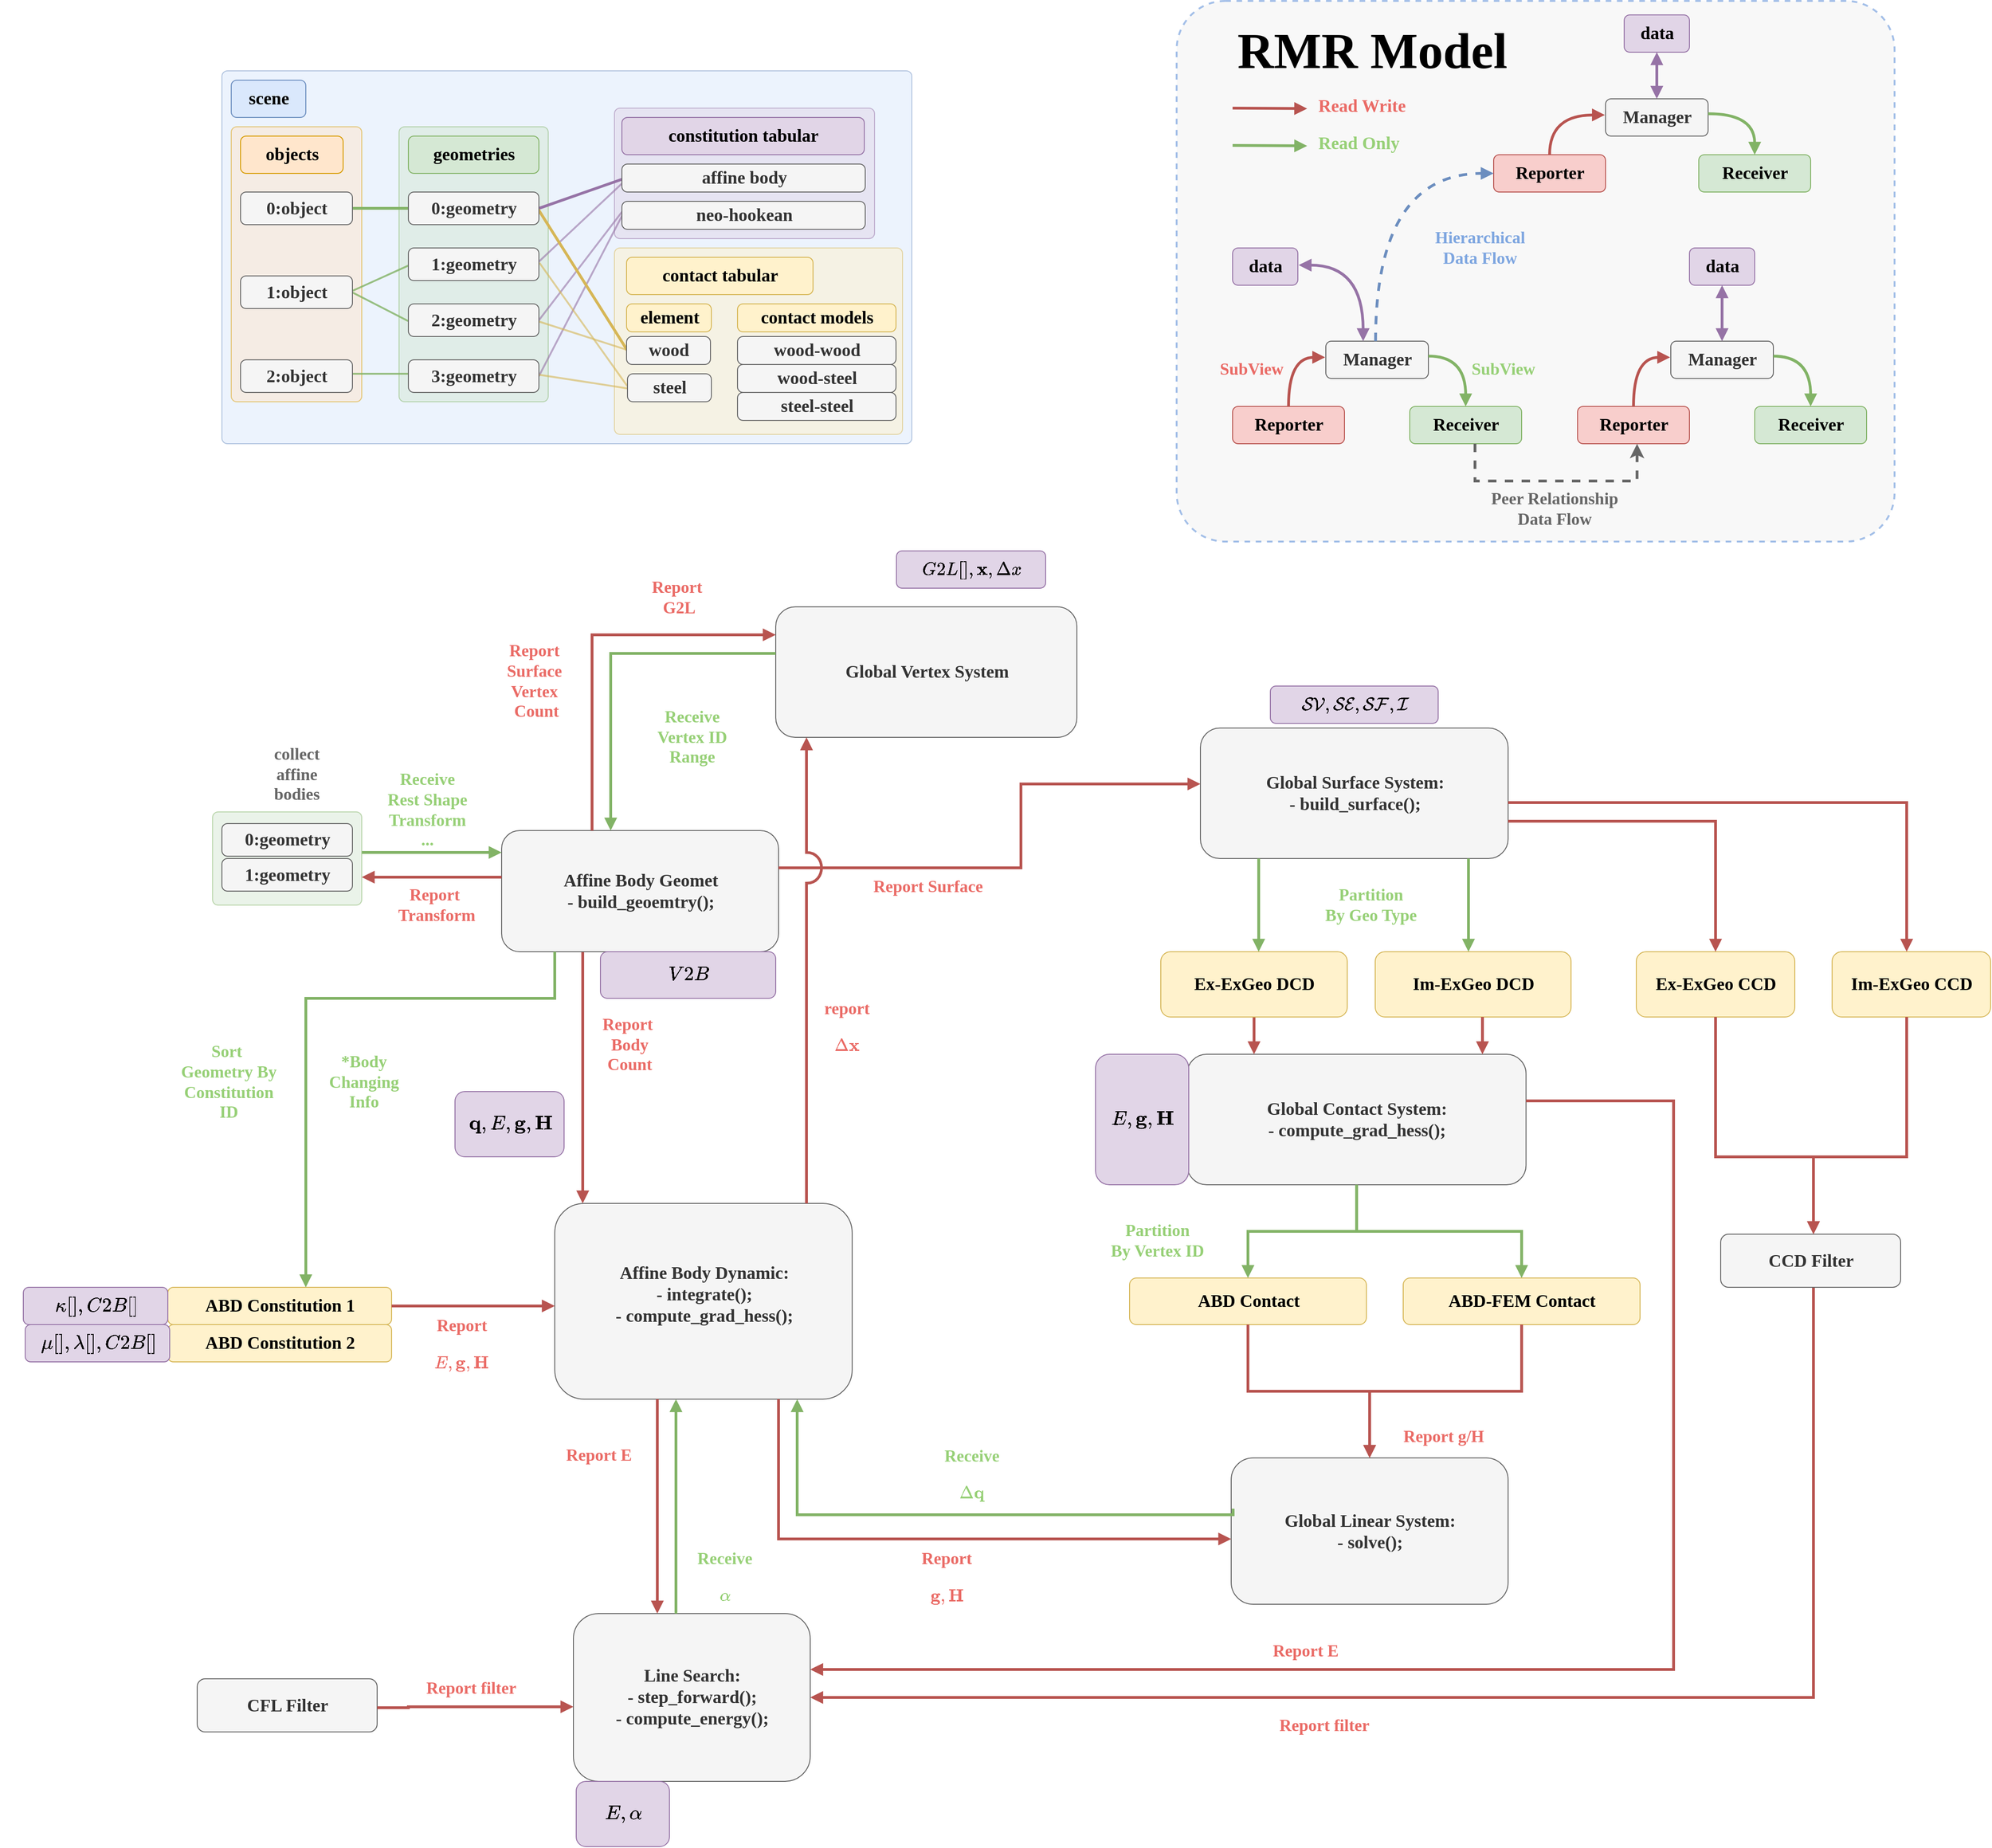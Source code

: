 <mxfile version="22.1.2" type="device">
  <diagram name="第 1 页" id="SAHKPxjK9V1qAOfatdbY">
    <mxGraphModel dx="2860" dy="809" grid="1" gridSize="10" guides="1" tooltips="1" connect="1" arrows="1" fold="1" page="1" pageScale="1" pageWidth="827" pageHeight="1169" math="1" shadow="0">
      <root>
        <mxCell id="0" />
        <mxCell id="1" parent="0" />
        <mxCell id="4ykmWAmMERI5UxWi80vG-57" style="edgeStyle=orthogonalEdgeStyle;rounded=0;orthogonalLoop=1;jettySize=auto;html=1;fillColor=#f8cecc;strokeColor=#b85450;strokeWidth=3;endArrow=block;endFill=1;" parent="1" source="4ykmWAmMERI5UxWi80vG-2" target="4ykmWAmMERI5UxWi80vG-55" edge="1">
          <mxGeometry relative="1" as="geometry">
            <mxPoint x="-525" y="1090" as="sourcePoint" />
            <mxPoint x="-630.0" y="1353.25" as="targetPoint" />
            <Array as="points">
              <mxPoint x="-570" y="1180" />
              <mxPoint x="-570" y="1180" />
            </Array>
          </mxGeometry>
        </mxCell>
        <mxCell id="AuwF1tC1Bc51M_fS1eCY-50" value="" style="rounded=1;whiteSpace=wrap;html=1;arcSize=9;opacity=70;fillColor=#f5f5f5;fontColor=#333333;strokeColor=#7EA6E0;strokeWidth=2;dashed=1;" parent="1" vertex="1">
          <mxGeometry x="67" y="110" width="770" height="580" as="geometry" />
        </mxCell>
        <mxCell id="AuwF1tC1Bc51M_fS1eCY-1" value="&lt;span style=&quot;font-size: 19px;&quot;&gt;&lt;b&gt;&lt;font face=&quot;Lucida Console&quot;&gt;Manager&lt;br&gt;&lt;/font&gt;&lt;/b&gt;&lt;/span&gt;" style="text;html=1;align=center;verticalAlign=middle;resizable=0;points=[];autosize=1;strokeColor=#666666;fillColor=#f5f5f5;fontColor=#333333;rounded=1;" parent="1" vertex="1">
          <mxGeometry x="227" y="475" width="110" height="40" as="geometry" />
        </mxCell>
        <mxCell id="AuwF1tC1Bc51M_fS1eCY-2" value="&lt;span style=&quot;font-size: 19px;&quot;&gt;&lt;b&gt;&lt;font face=&quot;Lucida Console&quot;&gt;Reporter&lt;br&gt;&lt;/font&gt;&lt;/b&gt;&lt;/span&gt;" style="text;html=1;align=center;verticalAlign=middle;resizable=0;points=[];autosize=1;strokeColor=#b85450;fillColor=#f8cecc;rounded=1;" parent="1" vertex="1">
          <mxGeometry x="127" y="545" width="120" height="40" as="geometry" />
        </mxCell>
        <mxCell id="AuwF1tC1Bc51M_fS1eCY-3" value="&lt;span style=&quot;font-size: 19px;&quot;&gt;&lt;b&gt;&lt;font face=&quot;Lucida Console&quot;&gt;Receiver&lt;br&gt;&lt;/font&gt;&lt;/b&gt;&lt;/span&gt;" style="text;html=1;align=center;verticalAlign=middle;resizable=0;points=[];autosize=1;strokeColor=#82b366;fillColor=#d5e8d4;rounded=1;" parent="1" vertex="1">
          <mxGeometry x="317" y="545" width="120" height="40" as="geometry" />
        </mxCell>
        <mxCell id="AuwF1tC1Bc51M_fS1eCY-7" style="edgeStyle=orthogonalEdgeStyle;rounded=0;orthogonalLoop=1;jettySize=auto;html=1;entryX=-0.006;entryY=0.433;entryDx=0;entryDy=0;entryPerimeter=0;curved=1;fillColor=#f8cecc;strokeColor=#b85450;strokeWidth=3;endArrow=block;endFill=1;" parent="1" source="AuwF1tC1Bc51M_fS1eCY-2" target="AuwF1tC1Bc51M_fS1eCY-1" edge="1">
          <mxGeometry relative="1" as="geometry" />
        </mxCell>
        <mxCell id="AuwF1tC1Bc51M_fS1eCY-11" style="edgeStyle=orthogonalEdgeStyle;rounded=0;orthogonalLoop=1;jettySize=auto;html=1;entryX=1;entryY=0.4;entryDx=0;entryDy=0;entryPerimeter=0;curved=1;startArrow=block;startFill=1;endArrow=none;endFill=0;fillColor=#d5e8d4;strokeColor=#82b366;strokeWidth=3;" parent="1" source="AuwF1tC1Bc51M_fS1eCY-3" target="AuwF1tC1Bc51M_fS1eCY-1" edge="1">
          <mxGeometry relative="1" as="geometry" />
        </mxCell>
        <mxCell id="AuwF1tC1Bc51M_fS1eCY-14" style="edgeStyle=orthogonalEdgeStyle;rounded=0;orthogonalLoop=1;jettySize=auto;html=1;startArrow=block;startFill=1;endArrow=block;endFill=1;fillColor=#e1d5e7;strokeColor=#9673a6;strokeWidth=3;" parent="1" source="AuwF1tC1Bc51M_fS1eCY-15" target="AuwF1tC1Bc51M_fS1eCY-18" edge="1">
          <mxGeometry relative="1" as="geometry" />
        </mxCell>
        <mxCell id="AuwF1tC1Bc51M_fS1eCY-15" value="&lt;span style=&quot;font-size: 19px;&quot;&gt;&lt;b&gt;&lt;font face=&quot;Lucida Console&quot;&gt;Manager&lt;br&gt;&lt;/font&gt;&lt;/b&gt;&lt;/span&gt;" style="text;html=1;align=center;verticalAlign=middle;resizable=0;points=[];autosize=1;strokeColor=#666666;fillColor=#f5f5f5;fontColor=#333333;rounded=1;" parent="1" vertex="1">
          <mxGeometry x="597" y="475" width="110" height="40" as="geometry" />
        </mxCell>
        <mxCell id="AuwF1tC1Bc51M_fS1eCY-16" value="&lt;span style=&quot;font-size: 19px;&quot;&gt;&lt;b&gt;&lt;font face=&quot;Lucida Console&quot;&gt;Reporter&lt;br&gt;&lt;/font&gt;&lt;/b&gt;&lt;/span&gt;" style="text;html=1;align=center;verticalAlign=middle;resizable=0;points=[];autosize=1;strokeColor=#b85450;fillColor=#f8cecc;rounded=1;" parent="1" vertex="1">
          <mxGeometry x="497" y="545" width="120" height="40" as="geometry" />
        </mxCell>
        <mxCell id="AuwF1tC1Bc51M_fS1eCY-17" value="&lt;span style=&quot;font-size: 19px;&quot;&gt;&lt;b&gt;&lt;font face=&quot;Lucida Console&quot;&gt;Receiver&lt;br&gt;&lt;/font&gt;&lt;/b&gt;&lt;/span&gt;" style="text;html=1;align=center;verticalAlign=middle;resizable=0;points=[];autosize=1;strokeColor=#82b366;fillColor=#d5e8d4;rounded=1;" parent="1" vertex="1">
          <mxGeometry x="687" y="545" width="120" height="40" as="geometry" />
        </mxCell>
        <mxCell id="AuwF1tC1Bc51M_fS1eCY-18" value="&lt;span style=&quot;font-size: 19px;&quot;&gt;&lt;b&gt;&lt;font face=&quot;Lucida Console&quot;&gt;data&lt;br&gt;&lt;/font&gt;&lt;/b&gt;&lt;/span&gt;" style="text;html=1;align=center;verticalAlign=middle;resizable=0;points=[];autosize=1;strokeColor=#9673a6;fillColor=#e1d5e7;rounded=1;" parent="1" vertex="1">
          <mxGeometry x="617" y="375" width="70" height="40" as="geometry" />
        </mxCell>
        <mxCell id="AuwF1tC1Bc51M_fS1eCY-19" style="edgeStyle=orthogonalEdgeStyle;rounded=0;orthogonalLoop=1;jettySize=auto;html=1;entryX=-0.006;entryY=0.433;entryDx=0;entryDy=0;entryPerimeter=0;curved=1;fillColor=#f8cecc;strokeColor=#b85450;strokeWidth=3;endArrow=block;endFill=1;" parent="1" source="AuwF1tC1Bc51M_fS1eCY-16" target="AuwF1tC1Bc51M_fS1eCY-15" edge="1">
          <mxGeometry relative="1" as="geometry" />
        </mxCell>
        <mxCell id="AuwF1tC1Bc51M_fS1eCY-20" style="edgeStyle=orthogonalEdgeStyle;rounded=0;orthogonalLoop=1;jettySize=auto;html=1;entryX=1;entryY=0.4;entryDx=0;entryDy=0;entryPerimeter=0;curved=1;startArrow=block;startFill=1;endArrow=none;endFill=0;fillColor=#d5e8d4;strokeColor=#82b366;strokeWidth=3;" parent="1" source="AuwF1tC1Bc51M_fS1eCY-17" target="AuwF1tC1Bc51M_fS1eCY-15" edge="1">
          <mxGeometry relative="1" as="geometry" />
        </mxCell>
        <mxCell id="AuwF1tC1Bc51M_fS1eCY-21" style="edgeStyle=orthogonalEdgeStyle;rounded=0;orthogonalLoop=1;jettySize=auto;html=1;entryX=0.532;entryY=1.004;entryDx=0;entryDy=0;entryPerimeter=0;dashed=1;strokeWidth=3;fillColor=#f5f5f5;strokeColor=#666666;" parent="1" source="AuwF1tC1Bc51M_fS1eCY-3" target="AuwF1tC1Bc51M_fS1eCY-16" edge="1">
          <mxGeometry relative="1" as="geometry">
            <Array as="points">
              <mxPoint x="387" y="625" />
              <mxPoint x="561" y="625" />
            </Array>
          </mxGeometry>
        </mxCell>
        <mxCell id="AuwF1tC1Bc51M_fS1eCY-23" value="&lt;b&gt;&lt;font color=&quot;#ea6b66&quot; face=&quot;Lucida Console&quot; style=&quot;font-size: 18px;&quot;&gt;SubView&lt;/font&gt;&lt;/b&gt;" style="text;html=1;align=center;verticalAlign=middle;resizable=0;points=[];autosize=1;strokeColor=none;fillColor=none;" parent="1" vertex="1">
          <mxGeometry x="97" y="485" width="100" height="40" as="geometry" />
        </mxCell>
        <mxCell id="AuwF1tC1Bc51M_fS1eCY-24" value="&lt;b&gt;&lt;font color=&quot;#97d077&quot; face=&quot;Lucida Console&quot; style=&quot;font-size: 18px;&quot;&gt;SubView&lt;/font&gt;&lt;/b&gt;" style="text;html=1;align=center;verticalAlign=middle;resizable=0;points=[];autosize=1;strokeColor=none;fillColor=none;" parent="1" vertex="1">
          <mxGeometry x="367" y="485" width="100" height="40" as="geometry" />
        </mxCell>
        <mxCell id="AuwF1tC1Bc51M_fS1eCY-25" style="edgeStyle=orthogonalEdgeStyle;rounded=0;orthogonalLoop=1;jettySize=auto;html=1;startArrow=block;startFill=1;endArrow=block;endFill=1;fillColor=#e1d5e7;strokeColor=#9673a6;strokeWidth=3;" parent="1" source="AuwF1tC1Bc51M_fS1eCY-26" target="AuwF1tC1Bc51M_fS1eCY-29" edge="1">
          <mxGeometry relative="1" as="geometry" />
        </mxCell>
        <mxCell id="AuwF1tC1Bc51M_fS1eCY-26" value="&lt;span style=&quot;font-size: 19px;&quot;&gt;&lt;b&gt;&lt;font face=&quot;Lucida Console&quot;&gt;Manager&lt;br&gt;&lt;/font&gt;&lt;/b&gt;&lt;/span&gt;" style="text;html=1;align=center;verticalAlign=middle;resizable=0;points=[];autosize=1;strokeColor=#666666;fillColor=#f5f5f5;fontColor=#333333;rounded=1;" parent="1" vertex="1">
          <mxGeometry x="527" y="215" width="110" height="40" as="geometry" />
        </mxCell>
        <mxCell id="AuwF1tC1Bc51M_fS1eCY-27" value="&lt;span style=&quot;font-size: 19px;&quot;&gt;&lt;b&gt;&lt;font face=&quot;Lucida Console&quot;&gt;Reporter&lt;br&gt;&lt;/font&gt;&lt;/b&gt;&lt;/span&gt;" style="text;html=1;align=center;verticalAlign=middle;resizable=0;points=[];autosize=1;strokeColor=#b85450;fillColor=#f8cecc;rounded=1;" parent="1" vertex="1">
          <mxGeometry x="407" y="275" width="120" height="40" as="geometry" />
        </mxCell>
        <mxCell id="AuwF1tC1Bc51M_fS1eCY-28" value="&lt;span style=&quot;font-size: 19px;&quot;&gt;&lt;b&gt;&lt;font face=&quot;Lucida Console&quot;&gt;Receiver&lt;br&gt;&lt;/font&gt;&lt;/b&gt;&lt;/span&gt;" style="text;html=1;align=center;verticalAlign=middle;resizable=0;points=[];autosize=1;strokeColor=#82b366;fillColor=#d5e8d4;rounded=1;" parent="1" vertex="1">
          <mxGeometry x="627" y="275" width="120" height="40" as="geometry" />
        </mxCell>
        <mxCell id="AuwF1tC1Bc51M_fS1eCY-29" value="&lt;span style=&quot;font-size: 19px;&quot;&gt;&lt;b&gt;&lt;font face=&quot;Lucida Console&quot;&gt;data&lt;br&gt;&lt;/font&gt;&lt;/b&gt;&lt;/span&gt;" style="text;html=1;align=center;verticalAlign=middle;resizable=0;points=[];autosize=1;strokeColor=#9673a6;fillColor=#e1d5e7;rounded=1;" parent="1" vertex="1">
          <mxGeometry x="547" y="125" width="70" height="40" as="geometry" />
        </mxCell>
        <mxCell id="AuwF1tC1Bc51M_fS1eCY-30" style="edgeStyle=orthogonalEdgeStyle;rounded=0;orthogonalLoop=1;jettySize=auto;html=1;entryX=-0.006;entryY=0.433;entryDx=0;entryDy=0;entryPerimeter=0;curved=1;fillColor=#f8cecc;strokeColor=#b85450;strokeWidth=3;endArrow=block;endFill=1;" parent="1" source="AuwF1tC1Bc51M_fS1eCY-27" target="AuwF1tC1Bc51M_fS1eCY-26" edge="1">
          <mxGeometry relative="1" as="geometry" />
        </mxCell>
        <mxCell id="AuwF1tC1Bc51M_fS1eCY-31" style="edgeStyle=orthogonalEdgeStyle;rounded=0;orthogonalLoop=1;jettySize=auto;html=1;entryX=1;entryY=0.4;entryDx=0;entryDy=0;entryPerimeter=0;curved=1;startArrow=block;startFill=1;endArrow=none;endFill=0;fillColor=#d5e8d4;strokeColor=#82b366;strokeWidth=3;" parent="1" source="AuwF1tC1Bc51M_fS1eCY-28" target="AuwF1tC1Bc51M_fS1eCY-26" edge="1">
          <mxGeometry relative="1" as="geometry" />
        </mxCell>
        <mxCell id="AuwF1tC1Bc51M_fS1eCY-32" style="edgeStyle=orthogonalEdgeStyle;rounded=0;orthogonalLoop=1;jettySize=auto;html=1;startArrow=none;startFill=0;endArrow=block;endFill=1;fillColor=#dae8fc;strokeColor=#6c8ebf;strokeWidth=3;exitX=0.485;exitY=0.001;exitDx=0;exitDy=0;exitPerimeter=0;entryX=0;entryY=0.5;entryDx=0;entryDy=0;entryPerimeter=0;curved=1;dashed=1;" parent="1" source="AuwF1tC1Bc51M_fS1eCY-1" target="AuwF1tC1Bc51M_fS1eCY-27" edge="1">
          <mxGeometry relative="1" as="geometry">
            <mxPoint x="542" y="205" as="sourcePoint" />
            <mxPoint x="542" y="145" as="targetPoint" />
          </mxGeometry>
        </mxCell>
        <mxCell id="AuwF1tC1Bc51M_fS1eCY-36" value="&lt;span style=&quot;font-size: 19px;&quot;&gt;&lt;b&gt;&lt;font face=&quot;Lucida Console&quot;&gt;data&lt;br&gt;&lt;/font&gt;&lt;/b&gt;&lt;/span&gt;" style="text;html=1;align=center;verticalAlign=middle;resizable=0;points=[];autosize=1;strokeColor=#9673a6;fillColor=#e1d5e7;rounded=1;" parent="1" vertex="1">
          <mxGeometry x="127" y="375" width="70" height="40" as="geometry" />
        </mxCell>
        <mxCell id="AuwF1tC1Bc51M_fS1eCY-37" style="edgeStyle=orthogonalEdgeStyle;rounded=0;orthogonalLoop=1;jettySize=auto;html=1;startArrow=block;startFill=1;endArrow=block;endFill=1;fillColor=#e1d5e7;strokeColor=#9673a6;strokeWidth=3;curved=1;exitX=0.364;exitY=0;exitDx=0;exitDy=0;exitPerimeter=0;entryX=1.012;entryY=0.46;entryDx=0;entryDy=0;entryPerimeter=0;" parent="1" source="AuwF1tC1Bc51M_fS1eCY-1" target="AuwF1tC1Bc51M_fS1eCY-36" edge="1">
          <mxGeometry relative="1" as="geometry">
            <mxPoint x="187" y="475" as="sourcePoint" />
            <mxPoint x="187" y="415" as="targetPoint" />
          </mxGeometry>
        </mxCell>
        <mxCell id="AuwF1tC1Bc51M_fS1eCY-38" value="&lt;font size=&quot;1&quot; face=&quot;Lucida Console&quot;&gt;&lt;b style=&quot;font-size: 54px;&quot;&gt;RMR Model&lt;/b&gt;&lt;/font&gt;" style="text;whiteSpace=wrap;html=1;align=center;" parent="1" vertex="1">
          <mxGeometry x="37" y="125" width="480" height="80" as="geometry" />
        </mxCell>
        <mxCell id="AuwF1tC1Bc51M_fS1eCY-41" style="rounded=0;orthogonalLoop=1;jettySize=auto;html=1;fillColor=#f8cecc;strokeColor=#b85450;strokeWidth=3;endArrow=block;endFill=1;" parent="1" edge="1">
          <mxGeometry relative="1" as="geometry">
            <mxPoint x="127" y="225" as="sourcePoint" />
            <mxPoint x="207" y="225.5" as="targetPoint" />
          </mxGeometry>
        </mxCell>
        <mxCell id="AuwF1tC1Bc51M_fS1eCY-42" style="rounded=0;orthogonalLoop=1;jettySize=auto;html=1;fillColor=#d5e8d4;strokeColor=#82b366;strokeWidth=3;endArrow=block;endFill=1;" parent="1" edge="1">
          <mxGeometry relative="1" as="geometry">
            <mxPoint x="127" y="265" as="sourcePoint" />
            <mxPoint x="207" y="265.5" as="targetPoint" />
          </mxGeometry>
        </mxCell>
        <mxCell id="AuwF1tC1Bc51M_fS1eCY-44" value="&lt;div style=&quot;text-align: center;&quot;&gt;&lt;span style=&quot;background-color: initial; font-size: 19px;&quot;&gt;&lt;font color=&quot;#ea6b66&quot; face=&quot;Lucida Console&quot;&gt;&lt;b&gt;Read Write&lt;/b&gt;&lt;/font&gt;&lt;/span&gt;&lt;/div&gt;" style="text;whiteSpace=wrap;html=1;" parent="1" vertex="1">
          <mxGeometry x="217" y="205" width="130" height="50" as="geometry" />
        </mxCell>
        <mxCell id="AuwF1tC1Bc51M_fS1eCY-45" value="&lt;div style=&quot;text-align: center;&quot;&gt;&lt;span style=&quot;background-color: initial; font-size: 19px;&quot;&gt;&lt;font color=&quot;#97d077&quot; face=&quot;Lucida Console&quot;&gt;&lt;b&gt;Read Only&lt;/b&gt;&lt;/font&gt;&lt;/span&gt;&lt;/div&gt;" style="text;whiteSpace=wrap;html=1;" parent="1" vertex="1">
          <mxGeometry x="217" y="245" width="130" height="50" as="geometry" />
        </mxCell>
        <mxCell id="AuwF1tC1Bc51M_fS1eCY-47" value="&lt;b&gt;&lt;font color=&quot;#7ea6e0&quot; face=&quot;Lucida Console&quot; style=&quot;font-size: 18px;&quot;&gt;Hierarchical &lt;br&gt;Data Flow&lt;/font&gt;&lt;/b&gt;" style="text;html=1;align=center;verticalAlign=middle;resizable=0;points=[];autosize=1;strokeColor=none;fillColor=none;" parent="1" vertex="1">
          <mxGeometry x="312" y="345" width="160" height="60" as="geometry" />
        </mxCell>
        <mxCell id="AuwF1tC1Bc51M_fS1eCY-48" value="&lt;font color=&quot;#666666&quot; face=&quot;Lucida Console&quot;&gt;&lt;span style=&quot;font-size: 18px;&quot;&gt;&lt;b style=&quot;&quot;&gt;Peer Relationship&lt;br&gt;Data Flow&lt;br&gt;&lt;/b&gt;&lt;/span&gt;&lt;/font&gt;" style="text;html=1;align=center;verticalAlign=middle;resizable=0;points=[];autosize=1;strokeColor=none;fillColor=none;" parent="1" vertex="1">
          <mxGeometry x="367" y="625" width="210" height="60" as="geometry" />
        </mxCell>
        <mxCell id="4ykmWAmMERI5UxWi80vG-2" value="&lt;div&gt;&lt;span style=&quot;font-size: 19px;&quot;&gt;&lt;b&gt;&lt;font face=&quot;Lucida Console&quot;&gt;Affine Body Geomet&lt;/font&gt;&lt;/b&gt;&lt;/span&gt;&lt;/div&gt;&lt;div&gt;&lt;span style=&quot;font-size: 19px;&quot;&gt;&lt;b&gt;&lt;font face=&quot;Lucida Console&quot;&gt;- build_geoemtry();&lt;/font&gt;&lt;/b&gt;&lt;/span&gt;&lt;/div&gt;" style="text;html=1;align=center;verticalAlign=middle;resizable=1;points=[];autosize=0;strokeColor=#666666;fillColor=#f5f5f5;fontColor=#333333;rounded=1;" parent="1" vertex="1">
          <mxGeometry x="-657" y="1000" width="297" height="130" as="geometry" />
        </mxCell>
        <mxCell id="4ykmWAmMERI5UxWi80vG-4" value="" style="rounded=1;whiteSpace=wrap;html=1;movable=1;resizable=1;rotatable=1;deletable=1;editable=1;locked=0;connectable=1;fillColor=#dae8fc;strokeColor=#6c8ebf;shadow=0;opacity=50;absoluteArcSize=1;arcSize=12;" parent="1" vertex="1">
          <mxGeometry x="-957" y="185" width="740" height="400" as="geometry" />
        </mxCell>
        <mxCell id="4ykmWAmMERI5UxWi80vG-5" value="" style="rounded=1;whiteSpace=wrap;html=1;movable=1;resizable=1;rotatable=1;deletable=1;editable=1;locked=0;connectable=1;fillColor=#d5e8d4;strokeColor=#82b366;shadow=0;opacity=50;absoluteArcSize=1;arcSize=12;" parent="1" vertex="1">
          <mxGeometry x="-767" y="245" width="160" height="295" as="geometry" />
        </mxCell>
        <mxCell id="4ykmWAmMERI5UxWi80vG-6" value="" style="rounded=1;whiteSpace=wrap;html=1;movable=1;resizable=1;rotatable=1;deletable=1;editable=1;locked=0;connectable=1;fillColor=#fff2cc;strokeColor=#d6b656;shadow=0;opacity=50;absoluteArcSize=1;arcSize=12;" parent="1" vertex="1">
          <mxGeometry x="-536" y="375" width="309" height="200" as="geometry" />
        </mxCell>
        <mxCell id="4ykmWAmMERI5UxWi80vG-7" value="" style="rounded=1;whiteSpace=wrap;html=1;movable=1;resizable=1;rotatable=1;deletable=1;editable=1;locked=0;connectable=1;fillColor=#e1d5e7;strokeColor=#9673a6;shadow=0;opacity=50;absoluteArcSize=1;arcSize=12;" parent="1" vertex="1">
          <mxGeometry x="-536" y="225" width="279" height="140" as="geometry" />
        </mxCell>
        <mxCell id="4ykmWAmMERI5UxWi80vG-8" value="" style="rounded=1;whiteSpace=wrap;html=1;movable=1;resizable=1;rotatable=1;deletable=1;editable=1;locked=0;connectable=1;fillColor=#ffe6cc;strokeColor=#d79b00;shadow=0;opacity=50;absoluteArcSize=1;arcSize=12;" parent="1" vertex="1">
          <mxGeometry x="-947" y="245" width="140" height="295" as="geometry" />
        </mxCell>
        <mxCell id="4ykmWAmMERI5UxWi80vG-9" value="&lt;span style=&quot;font-size: 19px;&quot;&gt;&lt;b&gt;&lt;font face=&quot;Lucida Console&quot;&gt;scene&lt;br&gt;&lt;/font&gt;&lt;/b&gt;&lt;/span&gt;" style="text;html=1;align=center;verticalAlign=middle;resizable=0;points=[];autosize=1;strokeColor=#6c8ebf;fillColor=#dae8fc;rounded=1;absoluteArcSize=1;arcSize=12;" parent="1" vertex="1">
          <mxGeometry x="-947" y="195" width="80" height="40" as="geometry" />
        </mxCell>
        <mxCell id="4ykmWAmMERI5UxWi80vG-10" value="&lt;span style=&quot;font-size: 19px;&quot;&gt;&lt;b&gt;&lt;font face=&quot;Lucida Console&quot;&gt;constitution tabular&lt;br&gt;&lt;/font&gt;&lt;/b&gt;&lt;/span&gt;" style="text;html=1;align=center;verticalAlign=middle;resizable=0;points=[];autosize=1;strokeColor=#9673a6;fillColor=#e1d5e7;rounded=1;absoluteArcSize=1;arcSize=12;" parent="1" vertex="1">
          <mxGeometry x="-528" y="235" width="260" height="40" as="geometry" />
        </mxCell>
        <mxCell id="4ykmWAmMERI5UxWi80vG-11" value="&lt;span style=&quot;font-size: 19px;&quot;&gt;&lt;b&gt;&lt;font face=&quot;Lucida Console&quot;&gt;contact tabular&lt;br&gt;&lt;/font&gt;&lt;/b&gt;&lt;/span&gt;" style="text;html=1;align=center;verticalAlign=middle;resizable=0;points=[];autosize=1;strokeColor=#d6b656;fillColor=#fff2cc;rounded=1;absoluteArcSize=1;arcSize=12;" parent="1" vertex="1">
          <mxGeometry x="-523" y="385" width="200" height="40" as="geometry" />
        </mxCell>
        <mxCell id="4ykmWAmMERI5UxWi80vG-12" value="&lt;span style=&quot;font-size: 19px;&quot;&gt;&lt;b&gt;&lt;font face=&quot;Lucida Console&quot;&gt;wood-wood&lt;br&gt;&lt;/font&gt;&lt;/b&gt;&lt;/span&gt;" style="text;html=1;align=center;verticalAlign=middle;resizable=1;points=[];autosize=0;strokeColor=#666666;fillColor=#f5f5f5;rounded=1;absoluteArcSize=1;arcSize=12;fontColor=#333333;imageAspect=1;" parent="1" vertex="1">
          <mxGeometry x="-404" y="470" width="170" height="30" as="geometry" />
        </mxCell>
        <mxCell id="4ykmWAmMERI5UxWi80vG-13" value="&lt;span style=&quot;font-size: 19px;&quot;&gt;&lt;b&gt;&lt;font face=&quot;Lucida Console&quot;&gt;wood-steel&lt;br&gt;&lt;/font&gt;&lt;/b&gt;&lt;/span&gt;" style="text;html=1;align=center;verticalAlign=middle;resizable=1;points=[];autosize=0;strokeColor=#666666;fillColor=#f5f5f5;rounded=1;absoluteArcSize=1;arcSize=12;fontColor=#333333;" parent="1" vertex="1">
          <mxGeometry x="-404" y="500" width="170" height="30" as="geometry" />
        </mxCell>
        <mxCell id="4ykmWAmMERI5UxWi80vG-14" value="&lt;span style=&quot;font-size: 19px;&quot;&gt;&lt;b&gt;&lt;font face=&quot;Lucida Console&quot;&gt;steel-steel&lt;br&gt;&lt;/font&gt;&lt;/b&gt;&lt;/span&gt;" style="text;html=1;align=center;verticalAlign=middle;resizable=1;points=[];autosize=0;strokeColor=#666666;fillColor=#f5f5f5;rounded=1;absoluteArcSize=1;arcSize=12;fontColor=#333333;" parent="1" vertex="1">
          <mxGeometry x="-404" y="530" width="170" height="30" as="geometry" />
        </mxCell>
        <mxCell id="4ykmWAmMERI5UxWi80vG-15" value="&lt;span style=&quot;font-size: 19px;&quot;&gt;&lt;b&gt;&lt;font face=&quot;Lucida Console&quot;&gt;element&lt;br&gt;&lt;/font&gt;&lt;/b&gt;&lt;/span&gt;" style="text;html=1;align=center;verticalAlign=middle;resizable=1;points=[];autosize=0;strokeColor=#d6b656;fillColor=#fff2cc;rounded=1;absoluteArcSize=1;arcSize=12;" parent="1" vertex="1">
          <mxGeometry x="-523" y="435" width="91" height="30" as="geometry" />
        </mxCell>
        <mxCell id="4ykmWAmMERI5UxWi80vG-16" value="&lt;span style=&quot;font-size: 19px;&quot;&gt;&lt;b&gt;&lt;font face=&quot;Lucida Console&quot;&gt;contact models&lt;br&gt;&lt;/font&gt;&lt;/b&gt;&lt;/span&gt;" style="text;html=1;align=center;verticalAlign=middle;resizable=1;points=[];autosize=0;strokeColor=#d6b656;fillColor=#fff2cc;rounded=1;absoluteArcSize=1;arcSize=12;" parent="1" vertex="1">
          <mxGeometry x="-404" y="435" width="170" height="30" as="geometry" />
        </mxCell>
        <mxCell id="4ykmWAmMERI5UxWi80vG-17" style="rounded=0;orthogonalLoop=1;jettySize=auto;html=1;fillColor=#e1d5e7;strokeColor=#9673a6;strokeWidth=3;endArrow=none;endFill=0;startArrow=none;startFill=0;endSize=9;startSize=9;exitX=0.994;exitY=0.509;exitDx=0;exitDy=0;exitPerimeter=0;" parent="1" source="4ykmWAmMERI5UxWi80vG-39" edge="1">
          <mxGeometry relative="1" as="geometry">
            <mxPoint x="-527" y="301" as="targetPoint" />
          </mxGeometry>
        </mxCell>
        <mxCell id="4ykmWAmMERI5UxWi80vG-18" style="rounded=0;orthogonalLoop=1;jettySize=auto;html=1;fillColor=#e1d5e7;strokeColor=#9673a6;strokeWidth=2;endArrow=none;endFill=0;startArrow=none;startFill=0;endSize=9;startSize=9;exitX=1;exitY=0.5;exitDx=0;exitDy=0;exitPerimeter=0;entryX=0.003;entryY=0.347;entryDx=0;entryDy=0;entryPerimeter=0;opacity=60;" parent="1" source="4ykmWAmMERI5UxWi80vG-38" target="4ykmWAmMERI5UxWi80vG-31" edge="1">
          <mxGeometry relative="1" as="geometry">
            <mxPoint x="-609" y="354" as="sourcePoint" />
            <mxPoint x="-518" y="352" as="targetPoint" />
          </mxGeometry>
        </mxCell>
        <mxCell id="4ykmWAmMERI5UxWi80vG-19" style="rounded=0;orthogonalLoop=1;jettySize=auto;html=1;fillColor=#e1d5e7;strokeColor=#9673a6;strokeWidth=2;endArrow=none;endFill=0;startArrow=none;startFill=0;endSize=9;startSize=9;exitX=1;exitY=0.5;exitDx=0;exitDy=0;exitPerimeter=0;entryX=0.002;entryY=0.491;entryDx=0;entryDy=0;entryPerimeter=0;opacity=60;" parent="1" source="4ykmWAmMERI5UxWi80vG-33" target="4ykmWAmMERI5UxWi80vG-31" edge="1">
          <mxGeometry relative="1" as="geometry">
            <mxPoint x="-607" y="415" as="sourcePoint" />
            <mxPoint x="-517" y="309" as="targetPoint" />
          </mxGeometry>
        </mxCell>
        <mxCell id="4ykmWAmMERI5UxWi80vG-20" style="rounded=0;orthogonalLoop=1;jettySize=auto;html=1;fillColor=#e1d5e7;strokeColor=#9673a6;strokeWidth=2;endArrow=none;endFill=0;startArrow=none;startFill=0;endSize=9;startSize=9;exitX=0.986;exitY=0.471;exitDx=0;exitDy=0;exitPerimeter=0;opacity=60;" parent="1" source="4ykmWAmMERI5UxWi80vG-36" edge="1">
          <mxGeometry relative="1" as="geometry">
            <mxPoint x="-609" y="295" as="sourcePoint" />
            <mxPoint x="-527" y="305" as="targetPoint" />
          </mxGeometry>
        </mxCell>
        <mxCell id="4ykmWAmMERI5UxWi80vG-21" style="rounded=0;orthogonalLoop=1;jettySize=auto;html=1;fillColor=#fff2cc;strokeColor=#d6b656;strokeWidth=3;endArrow=none;endFill=0;startArrow=none;startFill=0;endSize=9;startSize=9;exitX=0.986;exitY=0.474;exitDx=0;exitDy=0;exitPerimeter=0;entryX=0.026;entryY=0.577;entryDx=0;entryDy=0;entryPerimeter=0;" parent="1" source="4ykmWAmMERI5UxWi80vG-39" target="4ykmWAmMERI5UxWi80vG-29" edge="1">
          <mxGeometry relative="1" as="geometry">
            <mxPoint x="-617" y="285" as="sourcePoint" />
            <mxPoint x="-517" y="311" as="targetPoint" />
          </mxGeometry>
        </mxCell>
        <mxCell id="4ykmWAmMERI5UxWi80vG-22" style="rounded=0;orthogonalLoop=1;jettySize=auto;html=1;fillColor=#fff2cc;strokeColor=#d6b656;strokeWidth=2;endArrow=none;endFill=0;startArrow=none;startFill=0;endSize=9;startSize=9;entryX=-0.003;entryY=0.437;entryDx=0;entryDy=0;entryPerimeter=0;opacity=60;exitX=1.004;exitY=0.456;exitDx=0;exitDy=0;exitPerimeter=0;" parent="1" source="4ykmWAmMERI5UxWi80vG-36" target="4ykmWAmMERI5UxWi80vG-32" edge="1">
          <mxGeometry relative="1" as="geometry">
            <mxPoint x="-617" y="345" as="sourcePoint" />
            <mxPoint x="-515" y="419" as="targetPoint" />
          </mxGeometry>
        </mxCell>
        <mxCell id="4ykmWAmMERI5UxWi80vG-23" style="rounded=0;orthogonalLoop=1;jettySize=auto;html=1;fillColor=#fff2cc;strokeColor=#d6b656;strokeWidth=2;endArrow=none;endFill=0;startArrow=none;startFill=0;endSize=9;startSize=9;exitX=0.988;exitY=0.525;exitDx=0;exitDy=0;exitPerimeter=0;opacity=60;entryX=0.009;entryY=0.482;entryDx=0;entryDy=0;entryPerimeter=0;" parent="1" source="4ykmWAmMERI5UxWi80vG-38" target="4ykmWAmMERI5UxWi80vG-29" edge="1">
          <mxGeometry relative="1" as="geometry">
            <mxPoint x="-607" y="355" as="sourcePoint" />
            <mxPoint x="-515" y="468" as="targetPoint" />
          </mxGeometry>
        </mxCell>
        <mxCell id="4ykmWAmMERI5UxWi80vG-24" style="rounded=0;orthogonalLoop=1;jettySize=auto;html=1;fillColor=#fff2cc;strokeColor=#d6b656;strokeWidth=2;endArrow=none;endFill=0;startArrow=none;startFill=0;endSize=9;startSize=9;entryX=0.013;entryY=0.528;entryDx=0;entryDy=0;entryPerimeter=0;opacity=60;exitX=1;exitY=0.456;exitDx=0;exitDy=0;exitPerimeter=0;" parent="1" source="4ykmWAmMERI5UxWi80vG-33" target="4ykmWAmMERI5UxWi80vG-32" edge="1">
          <mxGeometry relative="1" as="geometry">
            <mxPoint x="-607" y="355" as="sourcePoint" />
            <mxPoint x="-515" y="468" as="targetPoint" />
          </mxGeometry>
        </mxCell>
        <mxCell id="4ykmWAmMERI5UxWi80vG-25" style="rounded=0;orthogonalLoop=1;jettySize=auto;html=1;fillColor=#d5e8d4;strokeColor=#82b366;strokeWidth=3;endArrow=none;endFill=0;startArrow=none;startFill=0;endSize=9;startSize=9;" parent="1" source="4ykmWAmMERI5UxWi80vG-34" target="4ykmWAmMERI5UxWi80vG-39" edge="1">
          <mxGeometry relative="1" as="geometry">
            <mxPoint x="-748" y="140" as="sourcePoint" />
            <mxPoint x="-626" y="260" as="targetPoint" />
          </mxGeometry>
        </mxCell>
        <mxCell id="4ykmWAmMERI5UxWi80vG-26" style="rounded=0;orthogonalLoop=1;jettySize=auto;html=1;fillColor=#d5e8d4;strokeColor=#82b366;strokeWidth=2;endArrow=none;endFill=0;startArrow=none;startFill=0;endSize=9;startSize=9;opacity=80;entryX=0.019;entryY=0.505;entryDx=0;entryDy=0;entryPerimeter=0;exitX=1.004;exitY=0.452;exitDx=0;exitDy=0;exitPerimeter=0;" parent="1" source="4ykmWAmMERI5UxWi80vG-35" target="4ykmWAmMERI5UxWi80vG-36" edge="1">
          <mxGeometry relative="1" as="geometry">
            <mxPoint x="-609" y="399" as="sourcePoint" />
            <mxPoint x="-517" y="360" as="targetPoint" />
          </mxGeometry>
        </mxCell>
        <mxCell id="4ykmWAmMERI5UxWi80vG-27" style="rounded=0;orthogonalLoop=1;jettySize=auto;html=1;fillColor=#d5e8d4;strokeColor=#82b366;strokeWidth=2;endArrow=none;endFill=0;startArrow=none;startFill=0;endSize=9;startSize=9;opacity=80;exitX=1;exitY=0.507;exitDx=0;exitDy=0;exitPerimeter=0;entryX=-0.002;entryY=0.525;entryDx=0;entryDy=0;entryPerimeter=0;" parent="1" source="4ykmWAmMERI5UxWi80vG-35" target="4ykmWAmMERI5UxWi80vG-38" edge="1">
          <mxGeometry relative="1" as="geometry">
            <mxPoint x="-807" y="400" as="sourcePoint" />
            <mxPoint x="-747" y="400" as="targetPoint" />
          </mxGeometry>
        </mxCell>
        <mxCell id="4ykmWAmMERI5UxWi80vG-28" style="rounded=0;orthogonalLoop=1;jettySize=auto;html=1;fillColor=#d5e8d4;strokeColor=#82b366;strokeWidth=2;endArrow=none;endFill=0;startArrow=none;startFill=0;endSize=9;startSize=9;opacity=80;" parent="1" edge="1">
          <mxGeometry relative="1" as="geometry">
            <mxPoint x="-817" y="510" as="sourcePoint" />
            <mxPoint x="-757" y="510" as="targetPoint" />
          </mxGeometry>
        </mxCell>
        <mxCell id="4ykmWAmMERI5UxWi80vG-29" value="&lt;span style=&quot;font-size: 19px;&quot;&gt;&lt;b&gt;&lt;font face=&quot;Lucida Console&quot;&gt;wood&lt;br&gt;&lt;/font&gt;&lt;/b&gt;&lt;/span&gt;" style="text;html=1;align=center;verticalAlign=middle;resizable=1;points=[];autosize=0;strokeColor=#666666;fillColor=#f5f5f5;rounded=1;absoluteArcSize=1;arcSize=12;fontColor=#333333;imageAspect=1;" parent="1" vertex="1">
          <mxGeometry x="-523" y="470" width="90" height="30" as="geometry" />
        </mxCell>
        <mxCell id="4ykmWAmMERI5UxWi80vG-30" value="&lt;span style=&quot;font-size: 19px;&quot;&gt;&lt;b&gt;&lt;font face=&quot;Lucida Console&quot;&gt;affine body&lt;br&gt;&lt;/font&gt;&lt;/b&gt;&lt;/span&gt;" style="text;html=1;align=center;verticalAlign=middle;resizable=1;points=[];autosize=0;strokeColor=#666666;fillColor=#f5f5f5;rounded=1;absoluteArcSize=1;arcSize=12;fontColor=#333333;" parent="1" vertex="1">
          <mxGeometry x="-528" y="285" width="261" height="30" as="geometry" />
        </mxCell>
        <mxCell id="4ykmWAmMERI5UxWi80vG-31" value="&lt;span style=&quot;font-size: 19px;&quot;&gt;&lt;b&gt;&lt;font face=&quot;Lucida Console&quot;&gt;neo-hookean&lt;br&gt;&lt;/font&gt;&lt;/b&gt;&lt;/span&gt;" style="text;html=1;align=center;verticalAlign=middle;resizable=1;points=[];autosize=0;strokeColor=#666666;fillColor=#f5f5f5;rounded=1;absoluteArcSize=1;arcSize=12;fontColor=#333333;" parent="1" vertex="1">
          <mxGeometry x="-528" y="325" width="261" height="30" as="geometry" />
        </mxCell>
        <mxCell id="4ykmWAmMERI5UxWi80vG-32" value="&lt;span style=&quot;font-size: 19px;&quot;&gt;&lt;b&gt;&lt;font face=&quot;Lucida Console&quot;&gt;steel&lt;br&gt;&lt;/font&gt;&lt;/b&gt;&lt;/span&gt;" style="text;html=1;align=center;verticalAlign=middle;resizable=1;points=[];autosize=0;strokeColor=#666666;fillColor=#f5f5f5;rounded=1;absoluteArcSize=1;arcSize=12;fontColor=#333333;imageAspect=1;" parent="1" vertex="1">
          <mxGeometry x="-522" y="510" width="90" height="30" as="geometry" />
        </mxCell>
        <mxCell id="4ykmWAmMERI5UxWi80vG-33" value="&lt;span style=&quot;font-size: 19px;&quot;&gt;&lt;b&gt;&lt;font face=&quot;Lucida Console&quot;&gt;3:geometry&lt;br&gt;&lt;/font&gt;&lt;/b&gt;&lt;/span&gt;" style="text;html=1;align=center;verticalAlign=middle;resizable=1;points=[];autosize=0;strokeColor=#666666;fillColor=#f5f5f5;rounded=1;absoluteArcSize=1;arcSize=12;fontColor=#333333;" parent="1" vertex="1">
          <mxGeometry x="-757" y="495" width="140" height="35" as="geometry" />
        </mxCell>
        <mxCell id="4ykmWAmMERI5UxWi80vG-34" value="&lt;span style=&quot;font-size: 19px;&quot;&gt;&lt;b&gt;&lt;font face=&quot;Lucida Console&quot;&gt;0:object&lt;br&gt;&lt;/font&gt;&lt;/b&gt;&lt;/span&gt;" style="text;html=1;align=center;verticalAlign=middle;resizable=1;points=[];autosize=0;strokeColor=#666666;fillColor=#f5f5f5;rounded=1;absoluteArcSize=1;arcSize=12;fontColor=#333333;" parent="1" vertex="1">
          <mxGeometry x="-937" y="315" width="120" height="35" as="geometry" />
        </mxCell>
        <mxCell id="4ykmWAmMERI5UxWi80vG-35" value="&lt;span style=&quot;font-size: 19px;&quot;&gt;&lt;b&gt;&lt;font face=&quot;Lucida Console&quot;&gt;1:object&lt;br&gt;&lt;/font&gt;&lt;/b&gt;&lt;/span&gt;" style="text;html=1;align=center;verticalAlign=middle;resizable=1;points=[];autosize=0;strokeColor=#666666;fillColor=#f5f5f5;rounded=1;absoluteArcSize=1;arcSize=12;fontColor=#333333;" parent="1" vertex="1">
          <mxGeometry x="-937" y="405" width="120" height="35" as="geometry" />
        </mxCell>
        <mxCell id="4ykmWAmMERI5UxWi80vG-36" value="&lt;span style=&quot;font-size: 19px;&quot;&gt;&lt;b&gt;&lt;font face=&quot;Lucida Console&quot;&gt;1:geometry&lt;br&gt;&lt;/font&gt;&lt;/b&gt;&lt;/span&gt;" style="text;html=1;align=center;verticalAlign=middle;resizable=1;points=[];autosize=0;strokeColor=#666666;fillColor=#f5f5f5;rounded=1;absoluteArcSize=1;arcSize=12;fontColor=#333333;" parent="1" vertex="1">
          <mxGeometry x="-757" y="375" width="140" height="35" as="geometry" />
        </mxCell>
        <mxCell id="4ykmWAmMERI5UxWi80vG-37" value="&lt;span style=&quot;font-size: 19px;&quot;&gt;&lt;b&gt;&lt;font face=&quot;Lucida Console&quot;&gt;2:object&lt;br&gt;&lt;/font&gt;&lt;/b&gt;&lt;/span&gt;" style="text;html=1;align=center;verticalAlign=middle;resizable=1;points=[];autosize=0;strokeColor=#666666;fillColor=#f5f5f5;rounded=1;absoluteArcSize=1;arcSize=12;fontColor=#333333;" parent="1" vertex="1">
          <mxGeometry x="-937" y="495" width="120" height="35" as="geometry" />
        </mxCell>
        <mxCell id="4ykmWAmMERI5UxWi80vG-38" value="&lt;span style=&quot;font-size: 19px;&quot;&gt;&lt;b&gt;&lt;font face=&quot;Lucida Console&quot;&gt;2:geometry&lt;br&gt;&lt;/font&gt;&lt;/b&gt;&lt;/span&gt;" style="text;html=1;align=center;verticalAlign=middle;resizable=1;points=[];autosize=0;strokeColor=#666666;fillColor=#f5f5f5;rounded=1;absoluteArcSize=1;arcSize=12;fontColor=#333333;" parent="1" vertex="1">
          <mxGeometry x="-757" y="435" width="140" height="35" as="geometry" />
        </mxCell>
        <mxCell id="4ykmWAmMERI5UxWi80vG-39" value="&lt;span style=&quot;font-size: 19px;&quot;&gt;&lt;b&gt;&lt;font face=&quot;Lucida Console&quot;&gt;0:geometry&lt;br&gt;&lt;/font&gt;&lt;/b&gt;&lt;/span&gt;" style="text;html=1;align=center;verticalAlign=middle;resizable=1;points=[];autosize=0;strokeColor=#666666;fillColor=#f5f5f5;rounded=1;absoluteArcSize=1;arcSize=12;fontColor=#333333;" parent="1" vertex="1">
          <mxGeometry x="-757" y="315" width="140" height="35" as="geometry" />
        </mxCell>
        <mxCell id="4ykmWAmMERI5UxWi80vG-40" value="&lt;span style=&quot;font-size: 19px;&quot;&gt;&lt;b&gt;&lt;font face=&quot;Lucida Console&quot;&gt;objects&lt;br&gt;&lt;/font&gt;&lt;/b&gt;&lt;/span&gt;" style="text;html=1;align=center;verticalAlign=middle;resizable=0;points=[];autosize=1;strokeColor=#d79b00;fillColor=#ffe6cc;rounded=1;absoluteArcSize=1;arcSize=12;" parent="1" vertex="1">
          <mxGeometry x="-937" y="255" width="110" height="40" as="geometry" />
        </mxCell>
        <mxCell id="4ykmWAmMERI5UxWi80vG-41" value="&lt;span style=&quot;font-size: 19px;&quot;&gt;&lt;b&gt;&lt;font face=&quot;Lucida Console&quot;&gt;geometries&lt;br&gt;&lt;/font&gt;&lt;/b&gt;&lt;/span&gt;" style="text;html=1;align=center;verticalAlign=middle;resizable=0;points=[];autosize=1;strokeColor=#82b366;fillColor=#d5e8d4;rounded=1;absoluteArcSize=1;arcSize=12;" parent="1" vertex="1">
          <mxGeometry x="-757" y="255" width="140" height="40" as="geometry" />
        </mxCell>
        <mxCell id="4ykmWAmMERI5UxWi80vG-42" value="&lt;div&gt;&lt;span style=&quot;font-size: 19px;&quot;&gt;&lt;b&gt;&lt;font face=&quot;Lucida Console&quot;&gt;Global Vertex System&lt;/font&gt;&lt;/b&gt;&lt;/span&gt;&lt;/div&gt;" style="text;html=1;align=center;verticalAlign=middle;resizable=1;points=[];autosize=1;strokeColor=#666666;fillColor=#f5f5f5;fontColor=#333333;rounded=1;" parent="1" vertex="1">
          <mxGeometry x="-363" y="760" width="323" height="140" as="geometry" />
        </mxCell>
        <mxCell id="4ykmWAmMERI5UxWi80vG-43" style="edgeStyle=orthogonalEdgeStyle;rounded=0;orthogonalLoop=1;jettySize=auto;html=1;fillColor=#f8cecc;strokeColor=#b85450;strokeWidth=3;endArrow=block;endFill=1;" parent="1" source="4ykmWAmMERI5UxWi80vG-2" target="4ykmWAmMERI5UxWi80vG-42" edge="1">
          <mxGeometry relative="1" as="geometry">
            <mxPoint x="-680" y="900.019" as="sourcePoint" />
            <mxPoint x="-474.971" y="799.99" as="targetPoint" />
            <Array as="points">
              <mxPoint x="-560" y="790" />
            </Array>
          </mxGeometry>
        </mxCell>
        <mxCell id="4ykmWAmMERI5UxWi80vG-44" value="&lt;b&gt;&lt;font color=&quot;#ea6b66&quot; face=&quot;Lucida Console&quot; style=&quot;font-size: 18px;&quot;&gt;Report&amp;nbsp;&lt;/font&gt;&lt;/b&gt;&lt;div&gt;&lt;b&gt;&lt;font color=&quot;#ea6b66&quot; face=&quot;Lucida Console&quot; style=&quot;font-size: 18px;&quot;&gt;Surface&amp;nbsp;&lt;/font&gt;&lt;/b&gt;&lt;/div&gt;&lt;div&gt;&lt;b&gt;&lt;font color=&quot;#ea6b66&quot; face=&quot;Lucida Console&quot; style=&quot;font-size: 18px;&quot;&gt;Vertex&amp;nbsp;&lt;/font&gt;&lt;/b&gt;&lt;/div&gt;&lt;div&gt;&lt;b&gt;&lt;font color=&quot;#ea6b66&quot; face=&quot;Lucida Console&quot; style=&quot;font-size: 18px;&quot;&gt;Count&lt;/font&gt;&lt;/b&gt;&lt;/div&gt;" style="text;html=1;align=center;verticalAlign=middle;resizable=0;points=[];autosize=1;strokeColor=none;fillColor=none;" parent="1" vertex="1">
          <mxGeometry x="-675.5" y="790" width="110" height="100" as="geometry" />
        </mxCell>
        <mxCell id="4ykmWAmMERI5UxWi80vG-45" style="edgeStyle=orthogonalEdgeStyle;rounded=0;orthogonalLoop=1;jettySize=auto;html=1;startArrow=block;startFill=1;endArrow=none;endFill=0;fillColor=#d5e8d4;strokeColor=#82b366;strokeWidth=3;" parent="1" source="4ykmWAmMERI5UxWi80vG-2" target="4ykmWAmMERI5UxWi80vG-42" edge="1">
          <mxGeometry relative="1" as="geometry">
            <mxPoint x="-240" y="1034" as="sourcePoint" />
            <mxPoint x="-280" y="980" as="targetPoint" />
            <Array as="points">
              <mxPoint x="-540" y="810" />
            </Array>
          </mxGeometry>
        </mxCell>
        <mxCell id="4ykmWAmMERI5UxWi80vG-46" value="&lt;div&gt;&lt;font face=&quot;Lucida Console&quot; color=&quot;#97d077&quot;&gt;&lt;span style=&quot;font-size: 18px;&quot;&gt;&lt;b&gt;Receive&lt;/b&gt;&lt;/span&gt;&lt;/font&gt;&lt;/div&gt;&lt;font face=&quot;Lucida Console&quot; color=&quot;#97d077&quot;&gt;&lt;span style=&quot;font-size: 18px;&quot;&gt;&lt;b&gt;Vertex&amp;nbsp;&lt;/b&gt;&lt;/span&gt;&lt;/font&gt;&lt;b style=&quot;font-size: 18px; color: rgb(151, 208, 119); font-family: &amp;quot;Lucida Console&amp;quot;; background-color: initial;&quot;&gt;ID&lt;/b&gt;&lt;div&gt;&lt;b style=&quot;font-size: 18px; color: rgb(151, 208, 119); font-family: &amp;quot;Lucida Console&amp;quot;; background-color: initial;&quot;&gt;Range&lt;/b&gt;&lt;/div&gt;" style="text;html=1;align=center;verticalAlign=middle;resizable=0;points=[];autosize=1;strokeColor=none;fillColor=none;" parent="1" vertex="1">
          <mxGeometry x="-513" y="860" width="120" height="80" as="geometry" />
        </mxCell>
        <mxCell id="4ykmWAmMERI5UxWi80vG-47" value="&lt;div&gt;&lt;span style=&quot;font-size: 19px;&quot;&gt;&lt;b&gt;&lt;font face=&quot;Lucida Console&quot;&gt;Global Surface System:&lt;/font&gt;&lt;/b&gt;&lt;/span&gt;&lt;/div&gt;&lt;div&gt;&lt;span style=&quot;font-size: 19px;&quot;&gt;&lt;b&gt;&lt;font face=&quot;Lucida Console&quot;&gt;- build_surface();&lt;/font&gt;&lt;/b&gt;&lt;/span&gt;&lt;/div&gt;" style="text;html=1;align=center;verticalAlign=middle;resizable=1;points=[];autosize=0;strokeColor=#666666;fillColor=#f5f5f5;fontColor=#333333;rounded=1;" parent="1" vertex="1">
          <mxGeometry x="92.5" y="890" width="330" height="140" as="geometry" />
        </mxCell>
        <mxCell id="4ykmWAmMERI5UxWi80vG-49" value="&lt;font style=&quot;font-size: 18px;&quot;&gt;$$\mathbf{q},&lt;br&gt;E,\mathbf{g},\mathbf{H}&lt;br&gt;$$&lt;/font&gt;" style="text;html=1;align=center;verticalAlign=middle;resizable=1;points=[];autosize=0;strokeColor=#9673a6;fillColor=#e1d5e7;rounded=1;" parent="1" vertex="1">
          <mxGeometry x="-707" y="1280" width="117" height="70" as="geometry" />
        </mxCell>
        <mxCell id="4ykmWAmMERI5UxWi80vG-50" value="&lt;div&gt;&lt;b style=&quot;font-size: 19px; background-color: initial;&quot;&gt;&lt;font face=&quot;Lucida Console&quot;&gt;$$\mathcal{SV},\mathcal{SE},\mathcal{SF},\mathcal{I}$$&lt;/font&gt;&lt;/b&gt;&lt;/div&gt;" style="text;html=1;align=center;verticalAlign=middle;resizable=1;points=[];autosize=0;strokeColor=#9673a6;fillColor=#e1d5e7;rounded=1;" parent="1" vertex="1">
          <mxGeometry x="167.5" y="845" width="180" height="40" as="geometry" />
        </mxCell>
        <mxCell id="4ykmWAmMERI5UxWi80vG-55" value="&lt;div&gt;&lt;span style=&quot;font-size: 19px;&quot;&gt;&lt;b&gt;&lt;font face=&quot;Lucida Console&quot;&gt;Affine Body Dynamic:&lt;/font&gt;&lt;/b&gt;&lt;/span&gt;&lt;/div&gt;&lt;div&gt;&lt;span style=&quot;font-size: 19px;&quot;&gt;&lt;b&gt;&lt;font face=&quot;Lucida Console&quot;&gt;- integrate();&lt;/font&gt;&lt;/b&gt;&lt;/span&gt;&lt;/div&gt;&lt;div&gt;&lt;span style=&quot;font-size: 19px;&quot;&gt;&lt;b&gt;&lt;font face=&quot;Lucida Console&quot;&gt;- compute_grad_hess();&lt;/font&gt;&lt;/b&gt;&lt;/span&gt;&lt;/div&gt;&lt;div&gt;&lt;br&gt;&lt;/div&gt;" style="text;html=1;align=center;verticalAlign=middle;resizable=1;points=[];autosize=0;strokeColor=#666666;fillColor=#f5f5f5;fontColor=#333333;rounded=1;" parent="1" vertex="1">
          <mxGeometry x="-600" y="1400" width="319" height="210" as="geometry" />
        </mxCell>
        <mxCell id="4ykmWAmMERI5UxWi80vG-67" value="&lt;div&gt;&lt;b style=&quot;font-size: 19px; background-color: initial;&quot;&gt;&lt;font face=&quot;Lucida Console&quot;&gt;$$G2L[],\mathbf{x},\Delta{x}$$&lt;/font&gt;&lt;/b&gt;&lt;/div&gt;" style="text;html=1;align=center;verticalAlign=middle;resizable=1;points=[];autosize=0;strokeColor=#9673a6;fillColor=#e1d5e7;rounded=1;" parent="1" vertex="1">
          <mxGeometry x="-233.5" y="700" width="160" height="40" as="geometry" />
        </mxCell>
        <mxCell id="tcyeyqYYjEs2dD01uN-m-1" value="" style="rounded=1;whiteSpace=wrap;html=1;movable=1;resizable=1;rotatable=1;deletable=1;editable=1;locked=0;connectable=1;fillColor=#d5e8d4;strokeColor=#82b366;shadow=0;opacity=50;absoluteArcSize=1;arcSize=12;" parent="1" vertex="1">
          <mxGeometry x="-967" y="980" width="160" height="100" as="geometry" />
        </mxCell>
        <mxCell id="tcyeyqYYjEs2dD01uN-m-3" value="&lt;span style=&quot;font-size: 19px;&quot;&gt;&lt;b&gt;&lt;font face=&quot;Lucida Console&quot;&gt;1:geometry&lt;br&gt;&lt;/font&gt;&lt;/b&gt;&lt;/span&gt;" style="text;html=1;align=center;verticalAlign=middle;resizable=1;points=[];autosize=0;strokeColor=#666666;fillColor=#f5f5f5;rounded=1;absoluteArcSize=1;arcSize=12;fontColor=#333333;" parent="1" vertex="1">
          <mxGeometry x="-957" y="1030" width="140" height="35" as="geometry" />
        </mxCell>
        <mxCell id="tcyeyqYYjEs2dD01uN-m-5" value="&lt;span style=&quot;font-size: 19px;&quot;&gt;&lt;b&gt;&lt;font face=&quot;Lucida Console&quot;&gt;0:geometry&lt;br&gt;&lt;/font&gt;&lt;/b&gt;&lt;/span&gt;" style="text;html=1;align=center;verticalAlign=middle;resizable=1;points=[];autosize=0;strokeColor=#666666;fillColor=#f5f5f5;rounded=1;absoluteArcSize=1;arcSize=12;fontColor=#333333;" parent="1" vertex="1">
          <mxGeometry x="-957" y="992.5" width="140" height="35" as="geometry" />
        </mxCell>
        <mxCell id="tcyeyqYYjEs2dD01uN-m-14" value="&lt;font color=&quot;#666666&quot; face=&quot;Lucida Console&quot;&gt;&lt;span style=&quot;font-size: 18px;&quot;&gt;&lt;b style=&quot;&quot;&gt;collect&lt;br&gt;affine&lt;br&gt;bodies&lt;/b&gt;&lt;/span&gt;&lt;/font&gt;" style="text;html=1;align=center;verticalAlign=middle;resizable=0;points=[];autosize=1;strokeColor=none;fillColor=none;" parent="1" vertex="1">
          <mxGeometry x="-927" y="900" width="100" height="80" as="geometry" />
        </mxCell>
        <mxCell id="tcyeyqYYjEs2dD01uN-m-15" style="edgeStyle=orthogonalEdgeStyle;rounded=0;orthogonalLoop=1;jettySize=auto;html=1;fillColor=#d5e8d4;strokeColor=#82b366;strokeWidth=3;endArrow=block;endFill=1;exitX=1.001;exitY=0.435;exitDx=0;exitDy=0;exitPerimeter=0;" parent="1" source="tcyeyqYYjEs2dD01uN-m-1" target="4ykmWAmMERI5UxWi80vG-2" edge="1">
          <mxGeometry relative="1" as="geometry">
            <mxPoint x="-760" y="1010" as="sourcePoint" />
            <mxPoint x="-530" y="1330" as="targetPoint" />
            <Array as="points">
              <mxPoint x="-740" y="1024" />
              <mxPoint x="-740" y="1024" />
            </Array>
          </mxGeometry>
        </mxCell>
        <mxCell id="tcyeyqYYjEs2dD01uN-m-19" value="&lt;font style=&quot;font-size: 18px;&quot;&gt;$$V2B$$&lt;/font&gt;" style="text;html=1;align=center;verticalAlign=middle;resizable=1;points=[];autosize=0;strokeColor=#9673a6;fillColor=#e1d5e7;rounded=1;" parent="1" vertex="1">
          <mxGeometry x="-551" y="1130" width="188" height="50" as="geometry" />
        </mxCell>
        <mxCell id="tcyeyqYYjEs2dD01uN-m-20" value="&lt;div&gt;&lt;span style=&quot;font-size: 19px;&quot;&gt;&lt;b&gt;&lt;font face=&quot;Lucida Console&quot;&gt;ABD Constitution 1&lt;/font&gt;&lt;/b&gt;&lt;/span&gt;&lt;/div&gt;" style="text;html=1;align=center;verticalAlign=middle;resizable=0;points=[];autosize=1;strokeColor=#d6b656;fillColor=#fff2cc;rounded=1;" parent="1" vertex="1">
          <mxGeometry x="-1015" y="1490" width="240" height="40" as="geometry" />
        </mxCell>
        <mxCell id="tcyeyqYYjEs2dD01uN-m-24" style="edgeStyle=orthogonalEdgeStyle;rounded=0;orthogonalLoop=1;jettySize=auto;html=1;fillColor=#f8cecc;strokeColor=#b85450;strokeWidth=3;endArrow=block;endFill=1;" parent="1" source="4ykmWAmMERI5UxWi80vG-2" target="tcyeyqYYjEs2dD01uN-m-1" edge="1">
          <mxGeometry relative="1" as="geometry">
            <mxPoint x="-750" y="1020" as="sourcePoint" />
            <mxPoint x="-647" y="1020" as="targetPoint" />
            <Array as="points">
              <mxPoint x="-720" y="1050" />
              <mxPoint x="-720" y="1050" />
            </Array>
          </mxGeometry>
        </mxCell>
        <mxCell id="tcyeyqYYjEs2dD01uN-m-25" value="&lt;b&gt;&lt;font color=&quot;#ea6b66&quot; face=&quot;Lucida Console&quot; style=&quot;font-size: 18px;&quot;&gt;Report&amp;nbsp;&lt;/font&gt;&lt;/b&gt;&lt;div&gt;&lt;font face=&quot;Lucida Console&quot; color=&quot;#ea6b66&quot;&gt;&lt;span style=&quot;font-size: 18px;&quot;&gt;&lt;b&gt;Transform&lt;/b&gt;&lt;/span&gt;&lt;/font&gt;&lt;/div&gt;" style="text;html=1;align=center;verticalAlign=middle;resizable=0;points=[];autosize=1;strokeColor=none;fillColor=none;" parent="1" vertex="1">
          <mxGeometry x="-787" y="1050" width="120" height="60" as="geometry" />
        </mxCell>
        <mxCell id="tcyeyqYYjEs2dD01uN-m-26" value="&lt;div&gt;&lt;font face=&quot;Lucida Console&quot; color=&quot;#97d077&quot;&gt;&lt;span style=&quot;font-size: 18px;&quot;&gt;&lt;b&gt;Receive&lt;/b&gt;&lt;/span&gt;&lt;/font&gt;&lt;/div&gt;&lt;div&gt;&lt;font face=&quot;Lucida Console&quot; color=&quot;#97d077&quot;&gt;&lt;span style=&quot;font-size: 18px;&quot;&gt;&lt;b&gt;Rest Shape&lt;/b&gt;&lt;/span&gt;&lt;/font&gt;&lt;/div&gt;&lt;div&gt;&lt;font face=&quot;Lucida Console&quot; color=&quot;#97d077&quot;&gt;&lt;span style=&quot;font-size: 18px;&quot;&gt;&lt;b&gt;Transform&lt;/b&gt;&lt;/span&gt;&lt;/font&gt;&lt;/div&gt;&lt;div&gt;&lt;font face=&quot;Lucida Console&quot; color=&quot;#97d077&quot;&gt;&lt;span style=&quot;font-size: 18px;&quot;&gt;&lt;b&gt;...&lt;/b&gt;&lt;/span&gt;&lt;/font&gt;&lt;/div&gt;" style="text;html=1;align=center;verticalAlign=middle;resizable=0;points=[];autosize=1;strokeColor=none;fillColor=none;" parent="1" vertex="1">
          <mxGeometry x="-807" y="927.5" width="140" height="100" as="geometry" />
        </mxCell>
        <mxCell id="tcyeyqYYjEs2dD01uN-m-27" style="edgeStyle=orthogonalEdgeStyle;rounded=0;orthogonalLoop=1;jettySize=auto;html=1;fillColor=#d5e8d4;strokeColor=#82b366;strokeWidth=3;endArrow=block;endFill=1;" parent="1" source="4ykmWAmMERI5UxWi80vG-2" target="tcyeyqYYjEs2dD01uN-m-20" edge="1">
          <mxGeometry relative="1" as="geometry">
            <mxPoint x="-957" y="1180" as="sourcePoint" />
            <mxPoint x="-807" y="1180" as="targetPoint" />
            <Array as="points">
              <mxPoint x="-600" y="1180" />
              <mxPoint x="-867" y="1180" />
            </Array>
          </mxGeometry>
        </mxCell>
        <mxCell id="tcyeyqYYjEs2dD01uN-m-29" value="&lt;div&gt;&lt;span style=&quot;font-size: 19px;&quot;&gt;&lt;b&gt;&lt;font face=&quot;Lucida Console&quot;&gt;ABD Constitution 2&lt;/font&gt;&lt;/b&gt;&lt;/span&gt;&lt;/div&gt;" style="text;html=1;align=center;verticalAlign=middle;resizable=0;points=[];autosize=1;strokeColor=#d6b656;fillColor=#fff2cc;rounded=1;" parent="1" vertex="1">
          <mxGeometry x="-1015" y="1530" width="240" height="40" as="geometry" />
        </mxCell>
        <mxCell id="tcyeyqYYjEs2dD01uN-m-31" value="&lt;div&gt;&lt;font face=&quot;Lucida Console&quot; color=&quot;#97d077&quot;&gt;&lt;span style=&quot;font-size: 18px;&quot;&gt;&lt;b&gt;Sort&amp;nbsp;&lt;/b&gt;&lt;/span&gt;&lt;/font&gt;&lt;/div&gt;&lt;div&gt;&lt;font face=&quot;Lucida Console&quot; color=&quot;#97d077&quot;&gt;&lt;span style=&quot;font-size: 18px;&quot;&gt;&lt;b&gt;Geometry&amp;nbsp;&lt;/b&gt;&lt;/span&gt;&lt;/font&gt;&lt;b style=&quot;font-size: 18px; color: rgb(151, 208, 119); font-family: &amp;quot;Lucida Console&amp;quot;; background-color: initial;&quot;&gt;By&lt;/b&gt;&lt;/div&gt;&lt;div&gt;&lt;font face=&quot;Lucida Console&quot; color=&quot;#97d077&quot;&gt;&lt;span style=&quot;font-size: 18px;&quot;&gt;&lt;b&gt;Constitution&lt;/b&gt;&lt;/span&gt;&lt;/font&gt;&lt;/div&gt;&lt;div&gt;&lt;font face=&quot;Lucida Console&quot; color=&quot;#97d077&quot;&gt;&lt;span style=&quot;font-size: 18px;&quot;&gt;&lt;b&gt;ID&lt;/b&gt;&lt;/span&gt;&lt;/font&gt;&lt;/div&gt;" style="text;html=1;align=center;verticalAlign=middle;resizable=0;points=[];autosize=1;strokeColor=none;fillColor=none;" parent="1" vertex="1">
          <mxGeometry x="-1030" y="1220" width="160" height="100" as="geometry" />
        </mxCell>
        <mxCell id="tcyeyqYYjEs2dD01uN-m-32" value="&lt;font style=&quot;font-size: 18px;&quot;&gt;$$\kappa[], C2B[]$$&lt;/font&gt;" style="text;html=1;align=center;verticalAlign=middle;resizable=1;points=[];autosize=0;strokeColor=#9673a6;fillColor=#e1d5e7;rounded=1;" parent="1" vertex="1">
          <mxGeometry x="-1170" y="1490" width="155" height="40" as="geometry" />
        </mxCell>
        <mxCell id="tcyeyqYYjEs2dD01uN-m-33" value="&lt;font style=&quot;font-size: 18px;&quot;&gt;$$\mu[],\lambda[],C2B[]$$&lt;/font&gt;" style="text;html=1;align=center;verticalAlign=middle;resizable=1;points=[];autosize=0;strokeColor=#9673a6;fillColor=#e1d5e7;rounded=1;" parent="1" vertex="1">
          <mxGeometry x="-1168" y="1530" width="155" height="40" as="geometry" />
        </mxCell>
        <mxCell id="tcyeyqYYjEs2dD01uN-m-36" value="&lt;b&gt;&lt;font color=&quot;#ea6b66&quot; face=&quot;Lucida Console&quot; style=&quot;font-size: 18px;&quot;&gt;Report&amp;nbsp;&lt;/font&gt;&lt;/b&gt;&lt;div&gt;&lt;font face=&quot;Lucida Console&quot; color=&quot;#ea6b66&quot;&gt;&lt;span style=&quot;font-size: 18px;&quot;&gt;&lt;b&gt;G2L&lt;/b&gt;&lt;/span&gt;&lt;/font&gt;&lt;/div&gt;" style="text;html=1;align=center;verticalAlign=middle;resizable=0;points=[];autosize=1;strokeColor=none;fillColor=none;" parent="1" vertex="1">
          <mxGeometry x="-517" y="720" width="100" height="60" as="geometry" />
        </mxCell>
        <mxCell id="tcyeyqYYjEs2dD01uN-m-37" value="&lt;b&gt;&lt;font color=&quot;#ea6b66&quot; face=&quot;Lucida Console&quot; style=&quot;font-size: 18px;&quot;&gt;Report&amp;nbsp;&lt;/font&gt;&lt;/b&gt;&lt;div&gt;&lt;font face=&quot;Lucida Console&quot; color=&quot;#ea6b66&quot;&gt;&lt;span style=&quot;font-size: 18px;&quot;&gt;&lt;b&gt;Body&lt;/b&gt;&lt;/span&gt;&lt;/font&gt;&lt;/div&gt;&lt;div&gt;&lt;font face=&quot;Lucida Console&quot; color=&quot;#ea6b66&quot;&gt;&lt;span style=&quot;font-size: 18px;&quot;&gt;&lt;b&gt;Count&lt;/b&gt;&lt;/span&gt;&lt;/font&gt;&lt;/div&gt;" style="text;html=1;align=center;verticalAlign=middle;resizable=0;points=[];autosize=1;strokeColor=none;fillColor=none;" parent="1" vertex="1">
          <mxGeometry x="-570" y="1190" width="100" height="80" as="geometry" />
        </mxCell>
        <mxCell id="tcyeyqYYjEs2dD01uN-m-40" value="&lt;div&gt;&lt;font face=&quot;Lucida Console&quot; color=&quot;#97d077&quot;&gt;&lt;span style=&quot;font-size: 18px;&quot;&gt;&lt;b&gt;*Body&lt;/b&gt;&lt;/span&gt;&lt;/font&gt;&lt;/div&gt;&lt;div&gt;&lt;font face=&quot;Lucida Console&quot; color=&quot;#97d077&quot;&gt;&lt;span style=&quot;font-size: 18px;&quot;&gt;&lt;b&gt;Changing&lt;/b&gt;&lt;/span&gt;&lt;/font&gt;&lt;/div&gt;&lt;div&gt;&lt;font face=&quot;Lucida Console&quot; color=&quot;#97d077&quot;&gt;&lt;span style=&quot;font-size: 18px;&quot;&gt;&lt;b&gt;Info&lt;/b&gt;&lt;/span&gt;&lt;/font&gt;&lt;/div&gt;" style="text;html=1;align=center;verticalAlign=middle;resizable=0;points=[];autosize=1;strokeColor=none;fillColor=none;" parent="1" vertex="1">
          <mxGeometry x="-860" y="1230" width="110" height="80" as="geometry" />
        </mxCell>
        <mxCell id="tcyeyqYYjEs2dD01uN-m-41" style="edgeStyle=orthogonalEdgeStyle;rounded=0;orthogonalLoop=1;jettySize=auto;html=1;fillColor=#f8cecc;strokeColor=#b85450;strokeWidth=3;endArrow=block;endFill=1;" parent="1" source="tcyeyqYYjEs2dD01uN-m-20" target="4ykmWAmMERI5UxWi80vG-55" edge="1">
          <mxGeometry relative="1" as="geometry">
            <mxPoint x="-560" y="1070" as="sourcePoint" />
            <mxPoint x="-560" y="1290" as="targetPoint" />
            <Array as="points">
              <mxPoint x="-660" y="1510" />
              <mxPoint x="-660" y="1510" />
            </Array>
          </mxGeometry>
        </mxCell>
        <mxCell id="tcyeyqYYjEs2dD01uN-m-45" style="edgeStyle=orthogonalEdgeStyle;rounded=0;orthogonalLoop=1;jettySize=auto;html=1;fillColor=#f8cecc;strokeColor=#b85450;strokeWidth=3;endArrow=block;endFill=1;" parent="1" source="4ykmWAmMERI5UxWi80vG-55" target="tcyeyqYYjEs2dD01uN-m-56" edge="1">
          <mxGeometry relative="1" as="geometry">
            <mxPoint x="-139.25" y="1250" as="sourcePoint" />
            <mxPoint x="-120.0" y="1700" as="targetPoint" />
            <Array as="points">
              <mxPoint x="-490" y="1790" />
              <mxPoint x="-490" y="1790" />
            </Array>
          </mxGeometry>
        </mxCell>
        <mxCell id="tcyeyqYYjEs2dD01uN-m-46" value="&lt;font face=&quot;Lucida Console&quot; color=&quot;#ea6b66&quot;&gt;&lt;span style=&quot;font-size: 18px;&quot;&gt;&lt;b&gt;Report $$\mathbf{g},\mathbf{H}$$&lt;/b&gt;&lt;/span&gt;&lt;/font&gt;" style="text;html=1;align=center;verticalAlign=middle;resizable=0;points=[];autosize=1;strokeColor=none;fillColor=none;" parent="1" vertex="1">
          <mxGeometry x="-370" y="1790" width="380" height="40" as="geometry" />
        </mxCell>
        <mxCell id="tcyeyqYYjEs2dD01uN-m-48" value="&lt;div&gt;&lt;span style=&quot;font-size: 19px;&quot;&gt;&lt;b&gt;&lt;font face=&quot;Lucida Console&quot;&gt;Global Contact System:&lt;/font&gt;&lt;/b&gt;&lt;/span&gt;&lt;/div&gt;&lt;div&gt;&lt;span style=&quot;font-size: 19px;&quot;&gt;&lt;b&gt;&lt;font face=&quot;Lucida Console&quot;&gt;- compute_grad_hess();&lt;/font&gt;&lt;/b&gt;&lt;/span&gt;&lt;/div&gt;" style="text;html=1;align=center;verticalAlign=middle;resizable=1;points=[];autosize=0;strokeColor=#666666;fillColor=#f5f5f5;fontColor=#333333;rounded=1;" parent="1" vertex="1">
          <mxGeometry x="78.25" y="1240" width="363.5" height="140" as="geometry" />
        </mxCell>
        <mxCell id="tcyeyqYYjEs2dD01uN-m-49" value="&lt;font face=&quot;Lucida Console&quot;&gt;&lt;span style=&quot;font-size: 19px;&quot;&gt;&lt;b&gt;Global Linear System:&lt;br&gt;- solve();&lt;br&gt;&lt;/b&gt;&lt;/span&gt;&lt;/font&gt;" style="text;html=1;align=center;verticalAlign=middle;resizable=1;points=[];autosize=0;strokeColor=#666666;fillColor=#f5f5f5;fontColor=#333333;rounded=1;" parent="1" vertex="1">
          <mxGeometry x="125.5" y="1673" width="297" height="157" as="geometry" />
        </mxCell>
        <mxCell id="tcyeyqYYjEs2dD01uN-m-50" value="&lt;div&gt;&lt;span style=&quot;font-size: 19px;&quot;&gt;&lt;b&gt;&lt;font face=&quot;Lucida Console&quot;&gt;ABD Contact&lt;/font&gt;&lt;/b&gt;&lt;/span&gt;&lt;/div&gt;" style="text;html=1;align=center;verticalAlign=middle;resizable=1;points=[];autosize=0;strokeColor=#d6b656;fillColor=#fff2cc;rounded=1;" parent="1" vertex="1">
          <mxGeometry x="16.5" y="1480" width="254" height="50" as="geometry" />
        </mxCell>
        <mxCell id="tcyeyqYYjEs2dD01uN-m-51" value="&lt;div&gt;&lt;span style=&quot;font-size: 19px;&quot;&gt;&lt;b&gt;&lt;font face=&quot;Lucida Console&quot;&gt;ABD-FEM Contact&lt;/font&gt;&lt;/b&gt;&lt;/span&gt;&lt;/div&gt;" style="text;html=1;align=center;verticalAlign=middle;resizable=1;points=[];autosize=0;strokeColor=#d6b656;fillColor=#fff2cc;rounded=1;" parent="1" vertex="1">
          <mxGeometry x="310" y="1480" width="254" height="50" as="geometry" />
        </mxCell>
        <mxCell id="tcyeyqYYjEs2dD01uN-m-53" style="edgeStyle=orthogonalEdgeStyle;rounded=0;orthogonalLoop=1;jettySize=auto;html=1;fillColor=#d5e8d4;strokeColor=#82b366;strokeWidth=3;endArrow=block;endFill=1;" parent="1" source="tcyeyqYYjEs2dD01uN-m-48" target="tcyeyqYYjEs2dD01uN-m-50" edge="1">
          <mxGeometry relative="1" as="geometry">
            <mxPoint x="-301.5" y="1070" as="sourcePoint" />
            <mxPoint x="-538.5" y="1360" as="targetPoint" />
            <Array as="points" />
          </mxGeometry>
        </mxCell>
        <mxCell id="tcyeyqYYjEs2dD01uN-m-54" style="edgeStyle=orthogonalEdgeStyle;rounded=0;orthogonalLoop=1;jettySize=auto;html=1;fillColor=#f8cecc;strokeColor=#b85450;strokeWidth=3;endArrow=block;endFill=1;" parent="1" source="tcyeyqYYjEs2dD01uN-m-50" target="tcyeyqYYjEs2dD01uN-m-49" edge="1">
          <mxGeometry relative="1" as="geometry">
            <mxPoint x="-1.5" y="1310" as="sourcePoint" />
            <mxPoint x="208.5" y="1703" as="targetPoint" />
            <Array as="points" />
          </mxGeometry>
        </mxCell>
        <mxCell id="tcyeyqYYjEs2dD01uN-m-55" style="edgeStyle=orthogonalEdgeStyle;rounded=0;orthogonalLoop=1;jettySize=auto;html=1;fillColor=#f8cecc;strokeColor=#b85450;strokeWidth=3;endArrow=block;endFill=1;" parent="1" source="tcyeyqYYjEs2dD01uN-m-51" target="tcyeyqYYjEs2dD01uN-m-49" edge="1">
          <mxGeometry relative="1" as="geometry">
            <mxPoint x="518.497" y="1699.92" as="sourcePoint" />
            <mxPoint x="518.497" y="1932.92" as="targetPoint" />
            <Array as="points" />
          </mxGeometry>
        </mxCell>
        <mxCell id="tcyeyqYYjEs2dD01uN-m-56" value="&lt;font face=&quot;Lucida Console&quot;&gt;&lt;span style=&quot;font-size: 19px;&quot;&gt;&lt;b&gt;Line Search:&lt;br&gt;- step_forward();&lt;br&gt;- compute_energy();&lt;br&gt;&lt;/b&gt;&lt;/span&gt;&lt;/font&gt;" style="text;html=1;align=center;verticalAlign=middle;resizable=1;points=[];autosize=0;strokeColor=#666666;fillColor=#f5f5f5;fontColor=#333333;rounded=1;" parent="1" vertex="1">
          <mxGeometry x="-580" y="1840" width="254" height="180" as="geometry" />
        </mxCell>
        <mxCell id="tcyeyqYYjEs2dD01uN-m-57" style="edgeStyle=orthogonalEdgeStyle;rounded=0;orthogonalLoop=1;jettySize=auto;html=1;fillColor=#d5e8d4;strokeColor=#82b366;strokeWidth=3;endArrow=block;endFill=1;" parent="1" source="tcyeyqYYjEs2dD01uN-m-48" target="tcyeyqYYjEs2dD01uN-m-51" edge="1">
          <mxGeometry relative="1" as="geometry">
            <mxPoint x="198.5" y="1150" as="sourcePoint" />
            <mxPoint x="198.5" y="1470" as="targetPoint" />
            <Array as="points" />
          </mxGeometry>
        </mxCell>
        <mxCell id="tcyeyqYYjEs2dD01uN-m-58" style="edgeStyle=orthogonalEdgeStyle;rounded=0;orthogonalLoop=1;jettySize=auto;html=1;fillColor=#f8cecc;strokeColor=#b85450;strokeWidth=3;endArrow=block;endFill=1;" parent="1" source="4ykmWAmMERI5UxWi80vG-55" target="tcyeyqYYjEs2dD01uN-m-49" edge="1">
          <mxGeometry relative="1" as="geometry">
            <mxPoint x="-430" y="1330" as="sourcePoint" />
            <mxPoint x="-183" y="1733" as="targetPoint" />
            <Array as="points">
              <mxPoint x="-360" y="1760" />
            </Array>
          </mxGeometry>
        </mxCell>
        <mxCell id="tcyeyqYYjEs2dD01uN-m-59" value="&lt;font face=&quot;Lucida Console&quot; color=&quot;#ea6b66&quot;&gt;&lt;span style=&quot;font-size: 18px;&quot;&gt;&lt;b&gt;Report E&lt;/b&gt;&lt;/span&gt;&lt;/font&gt;" style="text;html=1;align=center;verticalAlign=middle;resizable=0;points=[];autosize=1;strokeColor=none;fillColor=none;" parent="1" vertex="1">
          <mxGeometry x="-608" y="1650" width="110" height="40" as="geometry" />
        </mxCell>
        <mxCell id="KO0qiyKSdsOULYH5LZ2d-1" style="edgeStyle=orthogonalEdgeStyle;rounded=0;orthogonalLoop=1;jettySize=auto;html=1;fillColor=#f8cecc;strokeColor=#b85450;strokeWidth=3;endArrow=block;endFill=1;" parent="1" target="4ykmWAmMERI5UxWi80vG-47" edge="1">
          <mxGeometry relative="1" as="geometry">
            <mxPoint x="-360" y="1040.0" as="sourcePoint" />
            <mxPoint x="92.5" y="960.0" as="targetPoint" />
            <Array as="points">
              <mxPoint x="-100" y="1040" />
              <mxPoint x="-100" y="950" />
            </Array>
          </mxGeometry>
        </mxCell>
        <mxCell id="KO0qiyKSdsOULYH5LZ2d-2" value="&lt;font face=&quot;Lucida Console&quot; color=&quot;#ea6b66&quot;&gt;&lt;span style=&quot;font-size: 18px;&quot;&gt;&lt;b&gt;Report Surface&lt;/b&gt;&lt;/span&gt;&lt;/font&gt;" style="text;html=1;align=center;verticalAlign=middle;resizable=0;points=[];autosize=1;strokeColor=none;fillColor=none;" parent="1" vertex="1">
          <mxGeometry x="-290" y="1040" width="180" height="40" as="geometry" />
        </mxCell>
        <mxCell id="KO0qiyKSdsOULYH5LZ2d-13" style="edgeStyle=orthogonalEdgeStyle;rounded=0;orthogonalLoop=1;jettySize=auto;html=1;fillColor=#f8cecc;strokeColor=#b85450;strokeWidth=3;endArrow=block;endFill=1;" parent="1" source="KO0qiyKSdsOULYH5LZ2d-7" target="tcyeyqYYjEs2dD01uN-m-48" edge="1">
          <mxGeometry relative="1" as="geometry">
            <Array as="points">
              <mxPoint x="170" y="1320" />
              <mxPoint x="170" y="1320" />
            </Array>
          </mxGeometry>
        </mxCell>
        <mxCell id="KO0qiyKSdsOULYH5LZ2d-7" value="&lt;div&gt;&lt;span style=&quot;font-size: 19px;&quot;&gt;&lt;b&gt;&lt;font face=&quot;Lucida Console&quot;&gt;Ex-ExGeo DCD&lt;/font&gt;&lt;/b&gt;&lt;/span&gt;&lt;/div&gt;" style="text;html=1;align=center;verticalAlign=middle;resizable=1;points=[];autosize=0;strokeColor=#d6b656;fillColor=#fff2cc;rounded=1;" parent="1" vertex="1">
          <mxGeometry x="50" y="1130" width="200" height="70" as="geometry" />
        </mxCell>
        <mxCell id="KO0qiyKSdsOULYH5LZ2d-8" value="&lt;font face=&quot;Lucida Console&quot;&gt;&lt;span style=&quot;font-size: 19px;&quot;&gt;&lt;b&gt;Ex-ExGeo CCD&lt;/b&gt;&lt;/span&gt;&lt;/font&gt;" style="text;html=1;align=center;verticalAlign=middle;resizable=1;points=[];autosize=0;strokeColor=#d6b656;fillColor=#fff2cc;rounded=1;" parent="1" vertex="1">
          <mxGeometry x="560" y="1130" width="170" height="70" as="geometry" />
        </mxCell>
        <mxCell id="KO0qiyKSdsOULYH5LZ2d-11" style="edgeStyle=orthogonalEdgeStyle;rounded=0;orthogonalLoop=1;jettySize=auto;html=1;fillColor=#d5e8d4;strokeColor=#82b366;strokeWidth=3;endArrow=block;endFill=1;" parent="1" source="4ykmWAmMERI5UxWi80vG-47" target="KO0qiyKSdsOULYH5LZ2d-7" edge="1">
          <mxGeometry relative="1" as="geometry">
            <mxPoint x="266.5" y="1140" as="sourcePoint" />
            <mxPoint x="266" y="1460" as="targetPoint" />
            <Array as="points">
              <mxPoint x="155" y="1080" />
              <mxPoint x="155" y="1080" />
            </Array>
          </mxGeometry>
        </mxCell>
        <mxCell id="KO0qiyKSdsOULYH5LZ2d-14" value="&lt;div&gt;&lt;font face=&quot;Lucida Console&quot; color=&quot;#97d077&quot;&gt;&lt;span style=&quot;font-size: 18px;&quot;&gt;&lt;b&gt;Partition&lt;/b&gt;&lt;/span&gt;&lt;/font&gt;&lt;/div&gt;&lt;div&gt;&lt;font face=&quot;Lucida Console&quot; color=&quot;#97d077&quot;&gt;&lt;span style=&quot;font-size: 18px;&quot;&gt;&lt;b&gt;By Vertex ID&lt;/b&gt;&lt;/span&gt;&lt;/font&gt;&lt;/div&gt;" style="text;html=1;align=center;verticalAlign=middle;resizable=0;points=[];autosize=1;strokeColor=none;fillColor=none;" parent="1" vertex="1">
          <mxGeometry x="-34.5" y="1410" width="160" height="60" as="geometry" />
        </mxCell>
        <mxCell id="KO0qiyKSdsOULYH5LZ2d-15" style="edgeStyle=orthogonalEdgeStyle;rounded=0;orthogonalLoop=1;jettySize=auto;html=1;fillColor=#f8cecc;strokeColor=#b85450;strokeWidth=3;endArrow=block;endFill=1;" parent="1" source="4ykmWAmMERI5UxWi80vG-47" target="KO0qiyKSdsOULYH5LZ2d-8" edge="1">
          <mxGeometry relative="1" as="geometry">
            <mxPoint x="385" y="1130" as="sourcePoint" />
            <mxPoint x="-22" y="1330" as="targetPoint" />
            <Array as="points">
              <mxPoint x="490" y="990" />
              <mxPoint x="490" y="990" />
            </Array>
          </mxGeometry>
        </mxCell>
        <mxCell id="Njj_J-uMyo0HDCEYLEBp-1" value="&lt;div&gt;&lt;span style=&quot;font-size: 19px;&quot;&gt;&lt;b&gt;&lt;font face=&quot;Lucida Console&quot;&gt;Im-ExGeo DCD&lt;/font&gt;&lt;/b&gt;&lt;/span&gt;&lt;/div&gt;" style="text;html=1;align=center;verticalAlign=middle;resizable=1;points=[];autosize=0;strokeColor=#d6b656;fillColor=#fff2cc;rounded=1;" parent="1" vertex="1">
          <mxGeometry x="280" y="1130" width="210" height="70" as="geometry" />
        </mxCell>
        <mxCell id="Njj_J-uMyo0HDCEYLEBp-2" style="edgeStyle=orthogonalEdgeStyle;rounded=0;orthogonalLoop=1;jettySize=auto;html=1;fillColor=#d5e8d4;strokeColor=#82b366;strokeWidth=3;endArrow=block;endFill=1;" parent="1" source="4ykmWAmMERI5UxWi80vG-47" target="Njj_J-uMyo0HDCEYLEBp-1" edge="1">
          <mxGeometry relative="1" as="geometry">
            <mxPoint x="240" y="1000" as="sourcePoint" />
            <mxPoint x="240" y="1080" as="targetPoint" />
            <Array as="points">
              <mxPoint x="380" y="1080" />
              <mxPoint x="380" y="1080" />
            </Array>
          </mxGeometry>
        </mxCell>
        <mxCell id="Njj_J-uMyo0HDCEYLEBp-3" value="&lt;div&gt;&lt;font face=&quot;Lucida Console&quot; color=&quot;#97d077&quot;&gt;&lt;span style=&quot;font-size: 18px;&quot;&gt;&lt;b&gt;Partition&lt;/b&gt;&lt;/span&gt;&lt;/font&gt;&lt;/div&gt;&lt;div&gt;&lt;font face=&quot;Lucida Console&quot; color=&quot;#97d077&quot;&gt;&lt;span style=&quot;font-size: 18px;&quot;&gt;&lt;b&gt;By Geo Type&lt;/b&gt;&lt;/span&gt;&lt;/font&gt;&lt;/div&gt;" style="text;html=1;align=center;verticalAlign=middle;resizable=0;points=[];autosize=1;strokeColor=none;fillColor=none;" parent="1" vertex="1">
          <mxGeometry x="200" y="1050" width="150" height="60" as="geometry" />
        </mxCell>
        <mxCell id="Njj_J-uMyo0HDCEYLEBp-4" value="&lt;font style=&quot;font-size: 18px;&quot;&gt;$$E,\mathbf{g},\mathbf{H}$$&lt;/font&gt;" style="text;html=1;align=center;verticalAlign=middle;resizable=1;points=[];autosize=0;strokeColor=#9673a6;fillColor=#e1d5e7;rounded=1;" parent="1" vertex="1">
          <mxGeometry x="-20" y="1240" width="100" height="140" as="geometry" />
        </mxCell>
        <mxCell id="Njj_J-uMyo0HDCEYLEBp-5" value="&lt;font face=&quot;Lucida Console&quot; color=&quot;#ea6b66&quot;&gt;&lt;span style=&quot;font-size: 18px;&quot;&gt;&lt;b&gt;Report g/H&lt;/b&gt;&lt;/span&gt;&lt;/font&gt;" style="text;html=1;align=center;verticalAlign=middle;resizable=0;points=[];autosize=1;strokeColor=none;fillColor=none;" parent="1" vertex="1">
          <mxGeometry x="282.5" y="1630" width="140" height="40" as="geometry" />
        </mxCell>
        <mxCell id="Njj_J-uMyo0HDCEYLEBp-6" style="edgeStyle=orthogonalEdgeStyle;rounded=0;orthogonalLoop=1;jettySize=auto;html=1;fillColor=#f8cecc;strokeColor=#b85450;strokeWidth=3;endArrow=block;endFill=1;" parent="1" source="tcyeyqYYjEs2dD01uN-m-48" target="tcyeyqYYjEs2dD01uN-m-56" edge="1">
          <mxGeometry relative="1" as="geometry">
            <mxPoint x="-490" y="1330" as="sourcePoint" />
            <mxPoint x="-490" y="2030" as="targetPoint" />
            <Array as="points">
              <mxPoint x="600" y="1290" />
              <mxPoint x="600" y="1900" />
            </Array>
          </mxGeometry>
        </mxCell>
        <mxCell id="Njj_J-uMyo0HDCEYLEBp-7" value="&lt;font face=&quot;Lucida Console&quot; color=&quot;#ea6b66&quot;&gt;&lt;span style=&quot;font-size: 18px;&quot;&gt;&lt;b&gt;Report E&lt;/b&gt;&lt;/span&gt;&lt;/font&gt;" style="text;html=1;align=center;verticalAlign=middle;resizable=0;points=[];autosize=1;strokeColor=none;fillColor=none;" parent="1" vertex="1">
          <mxGeometry x="150" y="1860" width="110" height="40" as="geometry" />
        </mxCell>
        <mxCell id="Njj_J-uMyo0HDCEYLEBp-10" style="edgeStyle=orthogonalEdgeStyle;rounded=0;orthogonalLoop=1;jettySize=auto;html=1;fillColor=#d5e8d4;strokeColor=#82b366;strokeWidth=3;endArrow=block;endFill=1;" parent="1" source="tcyeyqYYjEs2dD01uN-m-56" target="4ykmWAmMERI5UxWi80vG-55" edge="1">
          <mxGeometry relative="1" as="geometry">
            <mxPoint x="-490" y="1330" as="sourcePoint" />
            <mxPoint x="-490" y="2030" as="targetPoint" />
            <Array as="points">
              <mxPoint x="-470" y="1790" />
              <mxPoint x="-470" y="1790" />
            </Array>
          </mxGeometry>
        </mxCell>
        <mxCell id="Njj_J-uMyo0HDCEYLEBp-11" value="&lt;div&gt;&lt;font face=&quot;Lucida Console&quot; color=&quot;#97d077&quot;&gt;&lt;span style=&quot;font-size: 18px;&quot;&gt;&lt;b&gt;Receive&lt;/b&gt;&lt;/span&gt;&lt;/font&gt;&lt;b style=&quot;font-size: 18px; color: rgb(151, 208, 119); font-family: &amp;quot;Lucida Console&amp;quot;; background-color: initial;&quot;&gt;$$\alpha$$&lt;/b&gt;&lt;/div&gt;" style="text;html=1;align=center;verticalAlign=middle;resizable=0;points=[];autosize=1;strokeColor=none;fillColor=none;" parent="1" vertex="1">
          <mxGeometry x="-523" y="1790" width="210" height="40" as="geometry" />
        </mxCell>
        <mxCell id="Njj_J-uMyo0HDCEYLEBp-14" value="&lt;font style=&quot;font-size: 18px;&quot;&gt;$$E,\alpha$$&lt;/font&gt;" style="text;html=1;align=center;verticalAlign=middle;resizable=1;points=[];autosize=0;strokeColor=#9673a6;fillColor=#e1d5e7;rounded=1;" parent="1" vertex="1">
          <mxGeometry x="-577" y="2020" width="100" height="70" as="geometry" />
        </mxCell>
        <mxCell id="Njj_J-uMyo0HDCEYLEBp-15" style="edgeStyle=orthogonalEdgeStyle;rounded=0;orthogonalLoop=1;jettySize=auto;html=1;fillColor=#f8cecc;strokeColor=#b85450;strokeWidth=3;endArrow=block;endFill=1;jumpStyle=arc;jumpSize=29;" parent="1" source="4ykmWAmMERI5UxWi80vG-55" target="4ykmWAmMERI5UxWi80vG-42" edge="1">
          <mxGeometry relative="1" as="geometry">
            <mxPoint x="-420" y="1330" as="sourcePoint" />
            <mxPoint x="135" y="1733" as="targetPoint" />
            <Array as="points">
              <mxPoint x="-330" y="1260" />
              <mxPoint x="-330" y="1260" />
            </Array>
          </mxGeometry>
        </mxCell>
        <mxCell id="Njj_J-uMyo0HDCEYLEBp-16" value="&lt;font face=&quot;Lucida Console&quot; color=&quot;#ea6b66&quot;&gt;&lt;span style=&quot;font-size: 18px;&quot;&gt;&lt;b&gt;report$$\Delta \mathbf{x}$$&lt;/b&gt;&lt;/span&gt;&lt;/font&gt;" style="text;html=1;align=center;verticalAlign=middle;resizable=0;points=[];autosize=1;strokeColor=none;fillColor=none;" parent="1" vertex="1">
          <mxGeometry x="-452" y="1200" width="330" height="40" as="geometry" />
        </mxCell>
        <mxCell id="Njj_J-uMyo0HDCEYLEBp-17" style="edgeStyle=orthogonalEdgeStyle;rounded=0;orthogonalLoop=1;jettySize=auto;html=1;fillColor=#d5e8d4;strokeColor=#82b366;strokeWidth=3;endArrow=block;endFill=1;exitX=0.007;exitY=0.347;exitDx=0;exitDy=0;exitPerimeter=0;" parent="1" source="tcyeyqYYjEs2dD01uN-m-49" target="4ykmWAmMERI5UxWi80vG-55" edge="1">
          <mxGeometry relative="1" as="geometry">
            <mxPoint x="-470" y="2030" as="sourcePoint" />
            <mxPoint x="-470" y="1420" as="targetPoint" />
            <Array as="points">
              <mxPoint x="-340" y="1734" />
            </Array>
          </mxGeometry>
        </mxCell>
        <mxCell id="Njj_J-uMyo0HDCEYLEBp-18" value="&lt;div&gt;&lt;font face=&quot;Lucida Console&quot; color=&quot;#97d077&quot;&gt;&lt;span style=&quot;font-size: 18px;&quot;&gt;&lt;b&gt;Receive&lt;/b&gt;&lt;/span&gt;&lt;/font&gt;&lt;b style=&quot;font-size: 18px; color: rgb(151, 208, 119); font-family: &amp;quot;Lucida Console&amp;quot;; background-color: initial;&quot;&gt;$$\Delta \mathbf{q}$$&lt;/b&gt;&lt;/div&gt;" style="text;html=1;align=center;verticalAlign=middle;resizable=0;points=[];autosize=1;strokeColor=none;fillColor=none;" parent="1" vertex="1">
          <mxGeometry x="-323.5" y="1680" width="340" height="40" as="geometry" />
        </mxCell>
        <mxCell id="Njj_J-uMyo0HDCEYLEBp-20" style="edgeStyle=orthogonalEdgeStyle;rounded=0;orthogonalLoop=1;jettySize=auto;html=1;fillColor=#f8cecc;strokeColor=#b85450;strokeWidth=3;endArrow=block;endFill=1;" parent="1" source="Njj_J-uMyo0HDCEYLEBp-1" target="tcyeyqYYjEs2dD01uN-m-48" edge="1">
          <mxGeometry relative="1" as="geometry">
            <Array as="points">
              <mxPoint x="395" y="1220" />
              <mxPoint x="395" y="1220" />
            </Array>
            <mxPoint x="165" y="1185" as="sourcePoint" />
            <mxPoint x="165" y="1250" as="targetPoint" />
          </mxGeometry>
        </mxCell>
        <mxCell id="Njj_J-uMyo0HDCEYLEBp-23" style="edgeStyle=orthogonalEdgeStyle;rounded=0;orthogonalLoop=1;jettySize=auto;html=1;fillColor=#f8cecc;strokeColor=#b85450;strokeWidth=3;endArrow=block;endFill=1;" parent="1" source="KO0qiyKSdsOULYH5LZ2d-8" target="Njj_J-uMyo0HDCEYLEBp-33" edge="1">
          <mxGeometry relative="1" as="geometry">
            <mxPoint x="446" y="1300" as="sourcePoint" />
            <mxPoint x="745" y="1415" as="targetPoint" />
            <Array as="points">
              <mxPoint x="645" y="1350" />
              <mxPoint x="750" y="1350" />
            </Array>
          </mxGeometry>
        </mxCell>
        <mxCell id="Njj_J-uMyo0HDCEYLEBp-24" value="&lt;font face=&quot;Lucida Console&quot; color=&quot;#ea6b66&quot;&gt;&lt;span style=&quot;font-size: 18px;&quot;&gt;&lt;b&gt;Report filter&lt;/b&gt;&lt;/span&gt;&lt;/font&gt;" style="text;html=1;align=center;verticalAlign=middle;resizable=0;points=[];autosize=1;strokeColor=none;fillColor=none;" parent="1" vertex="1">
          <mxGeometry x="140" y="1940" width="170" height="40" as="geometry" />
        </mxCell>
        <mxCell id="Njj_J-uMyo0HDCEYLEBp-25" value="&lt;font face=&quot;Lucida Console&quot;&gt;&lt;span style=&quot;font-size: 19px;&quot;&gt;&lt;b&gt;Im-ExGeo CCD&lt;/b&gt;&lt;/span&gt;&lt;/font&gt;" style="text;html=1;align=center;verticalAlign=middle;resizable=1;points=[];autosize=0;strokeColor=#d6b656;fillColor=#fff2cc;rounded=1;" parent="1" vertex="1">
          <mxGeometry x="770" y="1130" width="170" height="70" as="geometry" />
        </mxCell>
        <mxCell id="Njj_J-uMyo0HDCEYLEBp-27" style="edgeStyle=orthogonalEdgeStyle;rounded=0;orthogonalLoop=1;jettySize=auto;html=1;fillColor=#f8cecc;strokeColor=#b85450;strokeWidth=3;endArrow=block;endFill=1;" parent="1" source="4ykmWAmMERI5UxWi80vG-47" target="Njj_J-uMyo0HDCEYLEBp-25" edge="1">
          <mxGeometry relative="1" as="geometry">
            <mxPoint x="433" y="1005" as="sourcePoint" />
            <mxPoint x="590" y="1005" as="targetPoint" />
            <Array as="points">
              <mxPoint x="850" y="970" />
            </Array>
          </mxGeometry>
        </mxCell>
        <mxCell id="Njj_J-uMyo0HDCEYLEBp-29" value="&lt;font face=&quot;Lucida Console&quot; color=&quot;#ea6b66&quot;&gt;&lt;span style=&quot;font-size: 18px;&quot;&gt;&lt;b&gt;Report $$E,\mathbf{g},\mathbf{H}$$&lt;/b&gt;&lt;/span&gt;&lt;/font&gt;" style="text;html=1;align=center;verticalAlign=middle;resizable=0;points=[];autosize=1;strokeColor=none;fillColor=none;" parent="1" vertex="1">
          <mxGeometry x="-900" y="1540" width="400" height="40" as="geometry" />
        </mxCell>
        <mxCell id="Njj_J-uMyo0HDCEYLEBp-32" style="edgeStyle=orthogonalEdgeStyle;rounded=0;orthogonalLoop=1;jettySize=auto;html=1;fillColor=#f8cecc;strokeColor=#b85450;strokeWidth=3;endArrow=block;endFill=1;" parent="1" source="Njj_J-uMyo0HDCEYLEBp-33" target="tcyeyqYYjEs2dD01uN-m-56" edge="1">
          <mxGeometry relative="1" as="geometry">
            <mxPoint x="745" y="1465" as="sourcePoint" />
            <mxPoint x="-316" y="1910" as="targetPoint" />
            <Array as="points">
              <mxPoint x="750" y="1930" />
            </Array>
          </mxGeometry>
        </mxCell>
        <mxCell id="Njj_J-uMyo0HDCEYLEBp-33" value="&lt;font face=&quot;Lucida Console&quot;&gt;&lt;span style=&quot;font-size: 19px;&quot;&gt;&lt;b&gt;CCD Filter&lt;br&gt;&lt;/b&gt;&lt;/span&gt;&lt;/font&gt;" style="text;html=1;align=center;verticalAlign=middle;resizable=1;points=[];autosize=0;strokeColor=#666666;fillColor=#f5f5f5;fontColor=#333333;rounded=1;" parent="1" vertex="1">
          <mxGeometry x="650.5" y="1433" width="193" height="57" as="geometry" />
        </mxCell>
        <mxCell id="Njj_J-uMyo0HDCEYLEBp-34" style="edgeStyle=orthogonalEdgeStyle;rounded=0;orthogonalLoop=1;jettySize=auto;html=1;fillColor=#f8cecc;strokeColor=#b85450;strokeWidth=3;endArrow=block;endFill=1;" parent="1" source="Njj_J-uMyo0HDCEYLEBp-25" target="Njj_J-uMyo0HDCEYLEBp-33" edge="1">
          <mxGeometry relative="1" as="geometry">
            <mxPoint x="655" y="1210" as="sourcePoint" />
            <mxPoint x="755" y="1443" as="targetPoint" />
            <Array as="points">
              <mxPoint x="850" y="1350" />
              <mxPoint x="750" y="1350" />
            </Array>
          </mxGeometry>
        </mxCell>
        <mxCell id="Njj_J-uMyo0HDCEYLEBp-35" value="&lt;font face=&quot;Lucida Console&quot;&gt;&lt;span style=&quot;font-size: 19px;&quot;&gt;&lt;b&gt;CFL Filter&lt;br&gt;&lt;/b&gt;&lt;/span&gt;&lt;/font&gt;" style="text;html=1;align=center;verticalAlign=middle;resizable=1;points=[];autosize=0;strokeColor=#666666;fillColor=#f5f5f5;fontColor=#333333;rounded=1;" parent="1" vertex="1">
          <mxGeometry x="-983.5" y="1910" width="193" height="57" as="geometry" />
        </mxCell>
        <mxCell id="Njj_J-uMyo0HDCEYLEBp-36" style="edgeStyle=orthogonalEdgeStyle;rounded=0;orthogonalLoop=1;jettySize=auto;html=1;fillColor=#f8cecc;strokeColor=#b85450;strokeWidth=3;endArrow=block;endFill=1;exitX=1;exitY=0.544;exitDx=0;exitDy=0;exitPerimeter=0;" parent="1" source="Njj_J-uMyo0HDCEYLEBp-35" target="tcyeyqYYjEs2dD01uN-m-56" edge="1">
          <mxGeometry relative="1" as="geometry">
            <mxPoint x="760" y="1500" as="sourcePoint" />
            <mxPoint x="-316" y="1940" as="targetPoint" />
            <Array as="points">
              <mxPoint x="-757" y="1940" />
            </Array>
          </mxGeometry>
        </mxCell>
        <mxCell id="Njj_J-uMyo0HDCEYLEBp-37" value="&lt;font face=&quot;Lucida Console&quot; color=&quot;#ea6b66&quot;&gt;&lt;span style=&quot;font-size: 18px;&quot;&gt;&lt;b&gt;Report filter&lt;/b&gt;&lt;/span&gt;&lt;/font&gt;" style="text;html=1;align=center;verticalAlign=middle;resizable=0;points=[];autosize=1;strokeColor=none;fillColor=none;" parent="1" vertex="1">
          <mxGeometry x="-775" y="1900" width="170" height="40" as="geometry" />
        </mxCell>
      </root>
    </mxGraphModel>
  </diagram>
</mxfile>
